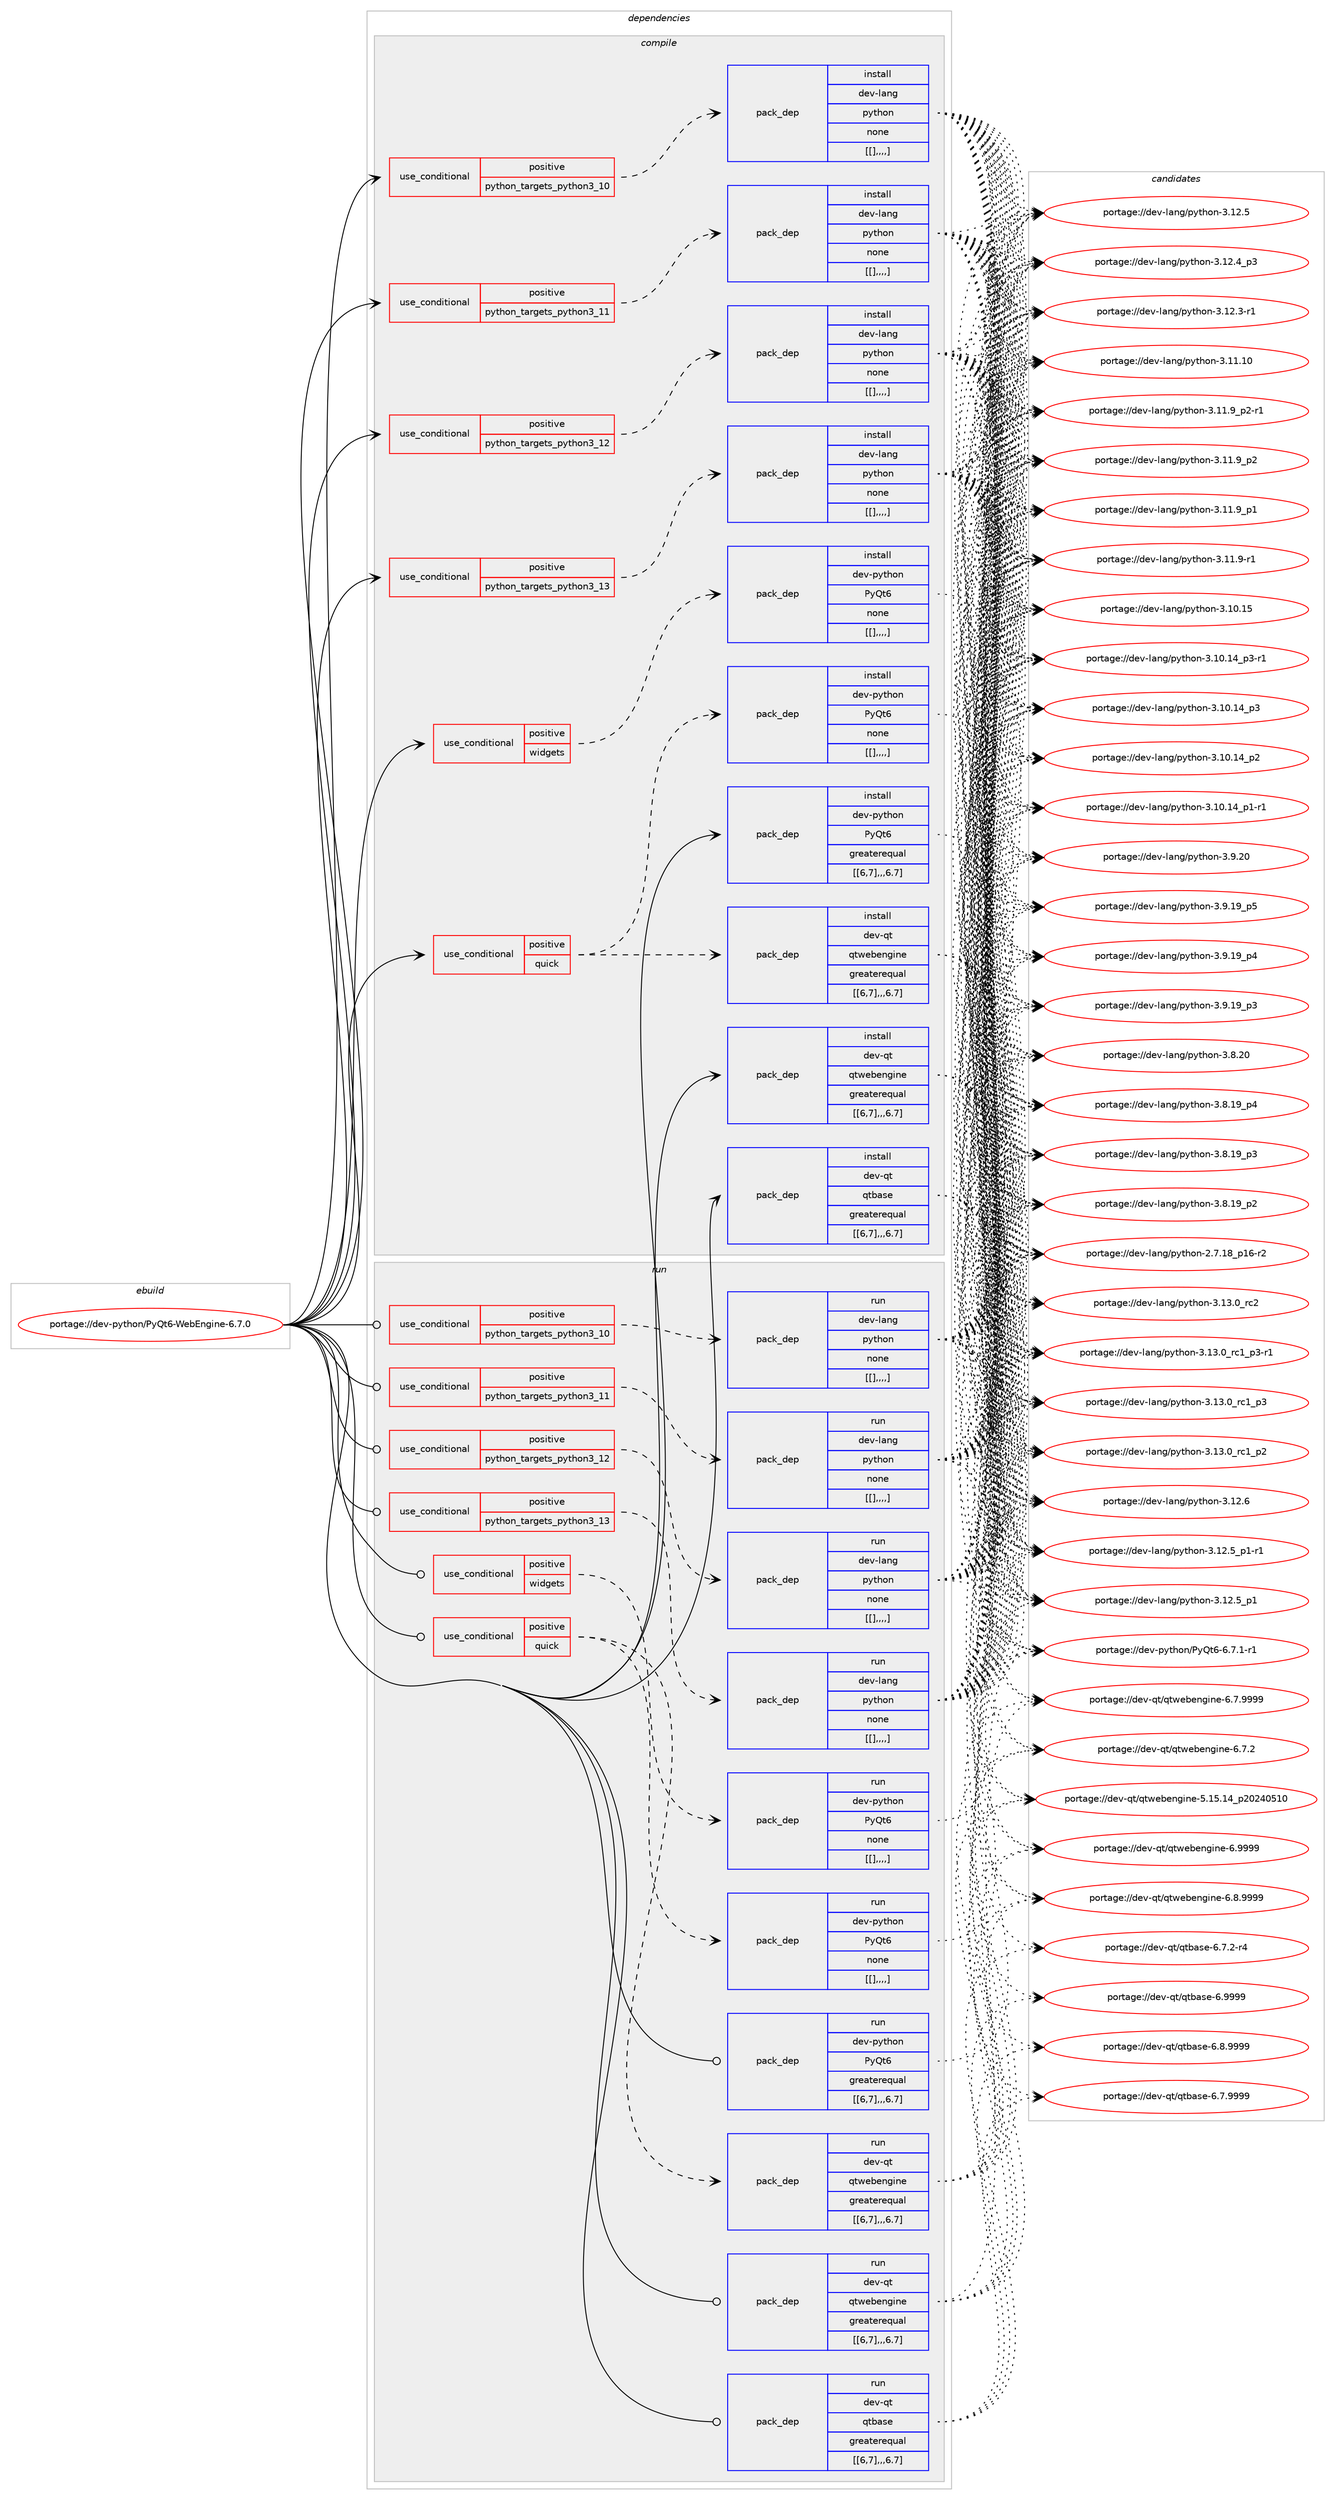 digraph prolog {

# *************
# Graph options
# *************

newrank=true;
concentrate=true;
compound=true;
graph [rankdir=LR,fontname=Helvetica,fontsize=10,ranksep=1.5];#, ranksep=2.5, nodesep=0.2];
edge  [arrowhead=vee];
node  [fontname=Helvetica,fontsize=10];

# **********
# The ebuild
# **********

subgraph cluster_leftcol {
color=gray;
label=<<i>ebuild</i>>;
id [label="portage://dev-python/PyQt6-WebEngine-6.7.0", color=red, width=4, href="../dev-python/PyQt6-WebEngine-6.7.0.svg"];
}

# ****************
# The dependencies
# ****************

subgraph cluster_midcol {
color=gray;
label=<<i>dependencies</i>>;
subgraph cluster_compile {
fillcolor="#eeeeee";
style=filled;
label=<<i>compile</i>>;
subgraph cond31133 {
dependency141949 [label=<<TABLE BORDER="0" CELLBORDER="1" CELLSPACING="0" CELLPADDING="4"><TR><TD ROWSPAN="3" CELLPADDING="10">use_conditional</TD></TR><TR><TD>positive</TD></TR><TR><TD>python_targets_python3_10</TD></TR></TABLE>>, shape=none, color=red];
subgraph pack109604 {
dependency141950 [label=<<TABLE BORDER="0" CELLBORDER="1" CELLSPACING="0" CELLPADDING="4" WIDTH="220"><TR><TD ROWSPAN="6" CELLPADDING="30">pack_dep</TD></TR><TR><TD WIDTH="110">install</TD></TR><TR><TD>dev-lang</TD></TR><TR><TD>python</TD></TR><TR><TD>none</TD></TR><TR><TD>[[],,,,]</TD></TR></TABLE>>, shape=none, color=blue];
}
dependency141949:e -> dependency141950:w [weight=20,style="dashed",arrowhead="vee"];
}
id:e -> dependency141949:w [weight=20,style="solid",arrowhead="vee"];
subgraph cond31134 {
dependency141951 [label=<<TABLE BORDER="0" CELLBORDER="1" CELLSPACING="0" CELLPADDING="4"><TR><TD ROWSPAN="3" CELLPADDING="10">use_conditional</TD></TR><TR><TD>positive</TD></TR><TR><TD>python_targets_python3_11</TD></TR></TABLE>>, shape=none, color=red];
subgraph pack109605 {
dependency141952 [label=<<TABLE BORDER="0" CELLBORDER="1" CELLSPACING="0" CELLPADDING="4" WIDTH="220"><TR><TD ROWSPAN="6" CELLPADDING="30">pack_dep</TD></TR><TR><TD WIDTH="110">install</TD></TR><TR><TD>dev-lang</TD></TR><TR><TD>python</TD></TR><TR><TD>none</TD></TR><TR><TD>[[],,,,]</TD></TR></TABLE>>, shape=none, color=blue];
}
dependency141951:e -> dependency141952:w [weight=20,style="dashed",arrowhead="vee"];
}
id:e -> dependency141951:w [weight=20,style="solid",arrowhead="vee"];
subgraph cond31135 {
dependency141953 [label=<<TABLE BORDER="0" CELLBORDER="1" CELLSPACING="0" CELLPADDING="4"><TR><TD ROWSPAN="3" CELLPADDING="10">use_conditional</TD></TR><TR><TD>positive</TD></TR><TR><TD>python_targets_python3_12</TD></TR></TABLE>>, shape=none, color=red];
subgraph pack109606 {
dependency141954 [label=<<TABLE BORDER="0" CELLBORDER="1" CELLSPACING="0" CELLPADDING="4" WIDTH="220"><TR><TD ROWSPAN="6" CELLPADDING="30">pack_dep</TD></TR><TR><TD WIDTH="110">install</TD></TR><TR><TD>dev-lang</TD></TR><TR><TD>python</TD></TR><TR><TD>none</TD></TR><TR><TD>[[],,,,]</TD></TR></TABLE>>, shape=none, color=blue];
}
dependency141953:e -> dependency141954:w [weight=20,style="dashed",arrowhead="vee"];
}
id:e -> dependency141953:w [weight=20,style="solid",arrowhead="vee"];
subgraph cond31136 {
dependency141955 [label=<<TABLE BORDER="0" CELLBORDER="1" CELLSPACING="0" CELLPADDING="4"><TR><TD ROWSPAN="3" CELLPADDING="10">use_conditional</TD></TR><TR><TD>positive</TD></TR><TR><TD>python_targets_python3_13</TD></TR></TABLE>>, shape=none, color=red];
subgraph pack109607 {
dependency141956 [label=<<TABLE BORDER="0" CELLBORDER="1" CELLSPACING="0" CELLPADDING="4" WIDTH="220"><TR><TD ROWSPAN="6" CELLPADDING="30">pack_dep</TD></TR><TR><TD WIDTH="110">install</TD></TR><TR><TD>dev-lang</TD></TR><TR><TD>python</TD></TR><TR><TD>none</TD></TR><TR><TD>[[],,,,]</TD></TR></TABLE>>, shape=none, color=blue];
}
dependency141955:e -> dependency141956:w [weight=20,style="dashed",arrowhead="vee"];
}
id:e -> dependency141955:w [weight=20,style="solid",arrowhead="vee"];
subgraph cond31137 {
dependency141957 [label=<<TABLE BORDER="0" CELLBORDER="1" CELLSPACING="0" CELLPADDING="4"><TR><TD ROWSPAN="3" CELLPADDING="10">use_conditional</TD></TR><TR><TD>positive</TD></TR><TR><TD>quick</TD></TR></TABLE>>, shape=none, color=red];
subgraph pack109608 {
dependency141958 [label=<<TABLE BORDER="0" CELLBORDER="1" CELLSPACING="0" CELLPADDING="4" WIDTH="220"><TR><TD ROWSPAN="6" CELLPADDING="30">pack_dep</TD></TR><TR><TD WIDTH="110">install</TD></TR><TR><TD>dev-python</TD></TR><TR><TD>PyQt6</TD></TR><TR><TD>none</TD></TR><TR><TD>[[],,,,]</TD></TR></TABLE>>, shape=none, color=blue];
}
dependency141957:e -> dependency141958:w [weight=20,style="dashed",arrowhead="vee"];
subgraph pack109609 {
dependency141959 [label=<<TABLE BORDER="0" CELLBORDER="1" CELLSPACING="0" CELLPADDING="4" WIDTH="220"><TR><TD ROWSPAN="6" CELLPADDING="30">pack_dep</TD></TR><TR><TD WIDTH="110">install</TD></TR><TR><TD>dev-qt</TD></TR><TR><TD>qtwebengine</TD></TR><TR><TD>greaterequal</TD></TR><TR><TD>[[6,7],,,6.7]</TD></TR></TABLE>>, shape=none, color=blue];
}
dependency141957:e -> dependency141959:w [weight=20,style="dashed",arrowhead="vee"];
}
id:e -> dependency141957:w [weight=20,style="solid",arrowhead="vee"];
subgraph cond31138 {
dependency141960 [label=<<TABLE BORDER="0" CELLBORDER="1" CELLSPACING="0" CELLPADDING="4"><TR><TD ROWSPAN="3" CELLPADDING="10">use_conditional</TD></TR><TR><TD>positive</TD></TR><TR><TD>widgets</TD></TR></TABLE>>, shape=none, color=red];
subgraph pack109610 {
dependency141961 [label=<<TABLE BORDER="0" CELLBORDER="1" CELLSPACING="0" CELLPADDING="4" WIDTH="220"><TR><TD ROWSPAN="6" CELLPADDING="30">pack_dep</TD></TR><TR><TD WIDTH="110">install</TD></TR><TR><TD>dev-python</TD></TR><TR><TD>PyQt6</TD></TR><TR><TD>none</TD></TR><TR><TD>[[],,,,]</TD></TR></TABLE>>, shape=none, color=blue];
}
dependency141960:e -> dependency141961:w [weight=20,style="dashed",arrowhead="vee"];
}
id:e -> dependency141960:w [weight=20,style="solid",arrowhead="vee"];
subgraph pack109611 {
dependency141962 [label=<<TABLE BORDER="0" CELLBORDER="1" CELLSPACING="0" CELLPADDING="4" WIDTH="220"><TR><TD ROWSPAN="6" CELLPADDING="30">pack_dep</TD></TR><TR><TD WIDTH="110">install</TD></TR><TR><TD>dev-python</TD></TR><TR><TD>PyQt6</TD></TR><TR><TD>greaterequal</TD></TR><TR><TD>[[6,7],,,6.7]</TD></TR></TABLE>>, shape=none, color=blue];
}
id:e -> dependency141962:w [weight=20,style="solid",arrowhead="vee"];
subgraph pack109612 {
dependency141963 [label=<<TABLE BORDER="0" CELLBORDER="1" CELLSPACING="0" CELLPADDING="4" WIDTH="220"><TR><TD ROWSPAN="6" CELLPADDING="30">pack_dep</TD></TR><TR><TD WIDTH="110">install</TD></TR><TR><TD>dev-qt</TD></TR><TR><TD>qtbase</TD></TR><TR><TD>greaterequal</TD></TR><TR><TD>[[6,7],,,6.7]</TD></TR></TABLE>>, shape=none, color=blue];
}
id:e -> dependency141963:w [weight=20,style="solid",arrowhead="vee"];
subgraph pack109613 {
dependency141964 [label=<<TABLE BORDER="0" CELLBORDER="1" CELLSPACING="0" CELLPADDING="4" WIDTH="220"><TR><TD ROWSPAN="6" CELLPADDING="30">pack_dep</TD></TR><TR><TD WIDTH="110">install</TD></TR><TR><TD>dev-qt</TD></TR><TR><TD>qtwebengine</TD></TR><TR><TD>greaterequal</TD></TR><TR><TD>[[6,7],,,6.7]</TD></TR></TABLE>>, shape=none, color=blue];
}
id:e -> dependency141964:w [weight=20,style="solid",arrowhead="vee"];
}
subgraph cluster_compileandrun {
fillcolor="#eeeeee";
style=filled;
label=<<i>compile and run</i>>;
}
subgraph cluster_run {
fillcolor="#eeeeee";
style=filled;
label=<<i>run</i>>;
subgraph cond31139 {
dependency141965 [label=<<TABLE BORDER="0" CELLBORDER="1" CELLSPACING="0" CELLPADDING="4"><TR><TD ROWSPAN="3" CELLPADDING="10">use_conditional</TD></TR><TR><TD>positive</TD></TR><TR><TD>python_targets_python3_10</TD></TR></TABLE>>, shape=none, color=red];
subgraph pack109614 {
dependency141966 [label=<<TABLE BORDER="0" CELLBORDER="1" CELLSPACING="0" CELLPADDING="4" WIDTH="220"><TR><TD ROWSPAN="6" CELLPADDING="30">pack_dep</TD></TR><TR><TD WIDTH="110">run</TD></TR><TR><TD>dev-lang</TD></TR><TR><TD>python</TD></TR><TR><TD>none</TD></TR><TR><TD>[[],,,,]</TD></TR></TABLE>>, shape=none, color=blue];
}
dependency141965:e -> dependency141966:w [weight=20,style="dashed",arrowhead="vee"];
}
id:e -> dependency141965:w [weight=20,style="solid",arrowhead="odot"];
subgraph cond31140 {
dependency141967 [label=<<TABLE BORDER="0" CELLBORDER="1" CELLSPACING="0" CELLPADDING="4"><TR><TD ROWSPAN="3" CELLPADDING="10">use_conditional</TD></TR><TR><TD>positive</TD></TR><TR><TD>python_targets_python3_11</TD></TR></TABLE>>, shape=none, color=red];
subgraph pack109615 {
dependency141968 [label=<<TABLE BORDER="0" CELLBORDER="1" CELLSPACING="0" CELLPADDING="4" WIDTH="220"><TR><TD ROWSPAN="6" CELLPADDING="30">pack_dep</TD></TR><TR><TD WIDTH="110">run</TD></TR><TR><TD>dev-lang</TD></TR><TR><TD>python</TD></TR><TR><TD>none</TD></TR><TR><TD>[[],,,,]</TD></TR></TABLE>>, shape=none, color=blue];
}
dependency141967:e -> dependency141968:w [weight=20,style="dashed",arrowhead="vee"];
}
id:e -> dependency141967:w [weight=20,style="solid",arrowhead="odot"];
subgraph cond31141 {
dependency141969 [label=<<TABLE BORDER="0" CELLBORDER="1" CELLSPACING="0" CELLPADDING="4"><TR><TD ROWSPAN="3" CELLPADDING="10">use_conditional</TD></TR><TR><TD>positive</TD></TR><TR><TD>python_targets_python3_12</TD></TR></TABLE>>, shape=none, color=red];
subgraph pack109616 {
dependency141970 [label=<<TABLE BORDER="0" CELLBORDER="1" CELLSPACING="0" CELLPADDING="4" WIDTH="220"><TR><TD ROWSPAN="6" CELLPADDING="30">pack_dep</TD></TR><TR><TD WIDTH="110">run</TD></TR><TR><TD>dev-lang</TD></TR><TR><TD>python</TD></TR><TR><TD>none</TD></TR><TR><TD>[[],,,,]</TD></TR></TABLE>>, shape=none, color=blue];
}
dependency141969:e -> dependency141970:w [weight=20,style="dashed",arrowhead="vee"];
}
id:e -> dependency141969:w [weight=20,style="solid",arrowhead="odot"];
subgraph cond31142 {
dependency141971 [label=<<TABLE BORDER="0" CELLBORDER="1" CELLSPACING="0" CELLPADDING="4"><TR><TD ROWSPAN="3" CELLPADDING="10">use_conditional</TD></TR><TR><TD>positive</TD></TR><TR><TD>python_targets_python3_13</TD></TR></TABLE>>, shape=none, color=red];
subgraph pack109617 {
dependency141972 [label=<<TABLE BORDER="0" CELLBORDER="1" CELLSPACING="0" CELLPADDING="4" WIDTH="220"><TR><TD ROWSPAN="6" CELLPADDING="30">pack_dep</TD></TR><TR><TD WIDTH="110">run</TD></TR><TR><TD>dev-lang</TD></TR><TR><TD>python</TD></TR><TR><TD>none</TD></TR><TR><TD>[[],,,,]</TD></TR></TABLE>>, shape=none, color=blue];
}
dependency141971:e -> dependency141972:w [weight=20,style="dashed",arrowhead="vee"];
}
id:e -> dependency141971:w [weight=20,style="solid",arrowhead="odot"];
subgraph cond31143 {
dependency141973 [label=<<TABLE BORDER="0" CELLBORDER="1" CELLSPACING="0" CELLPADDING="4"><TR><TD ROWSPAN="3" CELLPADDING="10">use_conditional</TD></TR><TR><TD>positive</TD></TR><TR><TD>quick</TD></TR></TABLE>>, shape=none, color=red];
subgraph pack109618 {
dependency141974 [label=<<TABLE BORDER="0" CELLBORDER="1" CELLSPACING="0" CELLPADDING="4" WIDTH="220"><TR><TD ROWSPAN="6" CELLPADDING="30">pack_dep</TD></TR><TR><TD WIDTH="110">run</TD></TR><TR><TD>dev-python</TD></TR><TR><TD>PyQt6</TD></TR><TR><TD>none</TD></TR><TR><TD>[[],,,,]</TD></TR></TABLE>>, shape=none, color=blue];
}
dependency141973:e -> dependency141974:w [weight=20,style="dashed",arrowhead="vee"];
subgraph pack109619 {
dependency141975 [label=<<TABLE BORDER="0" CELLBORDER="1" CELLSPACING="0" CELLPADDING="4" WIDTH="220"><TR><TD ROWSPAN="6" CELLPADDING="30">pack_dep</TD></TR><TR><TD WIDTH="110">run</TD></TR><TR><TD>dev-qt</TD></TR><TR><TD>qtwebengine</TD></TR><TR><TD>greaterequal</TD></TR><TR><TD>[[6,7],,,6.7]</TD></TR></TABLE>>, shape=none, color=blue];
}
dependency141973:e -> dependency141975:w [weight=20,style="dashed",arrowhead="vee"];
}
id:e -> dependency141973:w [weight=20,style="solid",arrowhead="odot"];
subgraph cond31144 {
dependency141976 [label=<<TABLE BORDER="0" CELLBORDER="1" CELLSPACING="0" CELLPADDING="4"><TR><TD ROWSPAN="3" CELLPADDING="10">use_conditional</TD></TR><TR><TD>positive</TD></TR><TR><TD>widgets</TD></TR></TABLE>>, shape=none, color=red];
subgraph pack109620 {
dependency141977 [label=<<TABLE BORDER="0" CELLBORDER="1" CELLSPACING="0" CELLPADDING="4" WIDTH="220"><TR><TD ROWSPAN="6" CELLPADDING="30">pack_dep</TD></TR><TR><TD WIDTH="110">run</TD></TR><TR><TD>dev-python</TD></TR><TR><TD>PyQt6</TD></TR><TR><TD>none</TD></TR><TR><TD>[[],,,,]</TD></TR></TABLE>>, shape=none, color=blue];
}
dependency141976:e -> dependency141977:w [weight=20,style="dashed",arrowhead="vee"];
}
id:e -> dependency141976:w [weight=20,style="solid",arrowhead="odot"];
subgraph pack109621 {
dependency141978 [label=<<TABLE BORDER="0" CELLBORDER="1" CELLSPACING="0" CELLPADDING="4" WIDTH="220"><TR><TD ROWSPAN="6" CELLPADDING="30">pack_dep</TD></TR><TR><TD WIDTH="110">run</TD></TR><TR><TD>dev-python</TD></TR><TR><TD>PyQt6</TD></TR><TR><TD>greaterequal</TD></TR><TR><TD>[[6,7],,,6.7]</TD></TR></TABLE>>, shape=none, color=blue];
}
id:e -> dependency141978:w [weight=20,style="solid",arrowhead="odot"];
subgraph pack109622 {
dependency141979 [label=<<TABLE BORDER="0" CELLBORDER="1" CELLSPACING="0" CELLPADDING="4" WIDTH="220"><TR><TD ROWSPAN="6" CELLPADDING="30">pack_dep</TD></TR><TR><TD WIDTH="110">run</TD></TR><TR><TD>dev-qt</TD></TR><TR><TD>qtbase</TD></TR><TR><TD>greaterequal</TD></TR><TR><TD>[[6,7],,,6.7]</TD></TR></TABLE>>, shape=none, color=blue];
}
id:e -> dependency141979:w [weight=20,style="solid",arrowhead="odot"];
subgraph pack109623 {
dependency141980 [label=<<TABLE BORDER="0" CELLBORDER="1" CELLSPACING="0" CELLPADDING="4" WIDTH="220"><TR><TD ROWSPAN="6" CELLPADDING="30">pack_dep</TD></TR><TR><TD WIDTH="110">run</TD></TR><TR><TD>dev-qt</TD></TR><TR><TD>qtwebengine</TD></TR><TR><TD>greaterequal</TD></TR><TR><TD>[[6,7],,,6.7]</TD></TR></TABLE>>, shape=none, color=blue];
}
id:e -> dependency141980:w [weight=20,style="solid",arrowhead="odot"];
}
}

# **************
# The candidates
# **************

subgraph cluster_choices {
rank=same;
color=gray;
label=<<i>candidates</i>>;

subgraph choice109604 {
color=black;
nodesep=1;
choice10010111845108971101034711212111610411111045514649514648951149950 [label="portage://dev-lang/python-3.13.0_rc2", color=red, width=4,href="../dev-lang/python-3.13.0_rc2.svg"];
choice1001011184510897110103471121211161041111104551464951464895114994995112514511449 [label="portage://dev-lang/python-3.13.0_rc1_p3-r1", color=red, width=4,href="../dev-lang/python-3.13.0_rc1_p3-r1.svg"];
choice100101118451089711010347112121116104111110455146495146489511499499511251 [label="portage://dev-lang/python-3.13.0_rc1_p3", color=red, width=4,href="../dev-lang/python-3.13.0_rc1_p3.svg"];
choice100101118451089711010347112121116104111110455146495146489511499499511250 [label="portage://dev-lang/python-3.13.0_rc1_p2", color=red, width=4,href="../dev-lang/python-3.13.0_rc1_p2.svg"];
choice10010111845108971101034711212111610411111045514649504654 [label="portage://dev-lang/python-3.12.6", color=red, width=4,href="../dev-lang/python-3.12.6.svg"];
choice1001011184510897110103471121211161041111104551464950465395112494511449 [label="portage://dev-lang/python-3.12.5_p1-r1", color=red, width=4,href="../dev-lang/python-3.12.5_p1-r1.svg"];
choice100101118451089711010347112121116104111110455146495046539511249 [label="portage://dev-lang/python-3.12.5_p1", color=red, width=4,href="../dev-lang/python-3.12.5_p1.svg"];
choice10010111845108971101034711212111610411111045514649504653 [label="portage://dev-lang/python-3.12.5", color=red, width=4,href="../dev-lang/python-3.12.5.svg"];
choice100101118451089711010347112121116104111110455146495046529511251 [label="portage://dev-lang/python-3.12.4_p3", color=red, width=4,href="../dev-lang/python-3.12.4_p3.svg"];
choice100101118451089711010347112121116104111110455146495046514511449 [label="portage://dev-lang/python-3.12.3-r1", color=red, width=4,href="../dev-lang/python-3.12.3-r1.svg"];
choice1001011184510897110103471121211161041111104551464949464948 [label="portage://dev-lang/python-3.11.10", color=red, width=4,href="../dev-lang/python-3.11.10.svg"];
choice1001011184510897110103471121211161041111104551464949465795112504511449 [label="portage://dev-lang/python-3.11.9_p2-r1", color=red, width=4,href="../dev-lang/python-3.11.9_p2-r1.svg"];
choice100101118451089711010347112121116104111110455146494946579511250 [label="portage://dev-lang/python-3.11.9_p2", color=red, width=4,href="../dev-lang/python-3.11.9_p2.svg"];
choice100101118451089711010347112121116104111110455146494946579511249 [label="portage://dev-lang/python-3.11.9_p1", color=red, width=4,href="../dev-lang/python-3.11.9_p1.svg"];
choice100101118451089711010347112121116104111110455146494946574511449 [label="portage://dev-lang/python-3.11.9-r1", color=red, width=4,href="../dev-lang/python-3.11.9-r1.svg"];
choice1001011184510897110103471121211161041111104551464948464953 [label="portage://dev-lang/python-3.10.15", color=red, width=4,href="../dev-lang/python-3.10.15.svg"];
choice100101118451089711010347112121116104111110455146494846495295112514511449 [label="portage://dev-lang/python-3.10.14_p3-r1", color=red, width=4,href="../dev-lang/python-3.10.14_p3-r1.svg"];
choice10010111845108971101034711212111610411111045514649484649529511251 [label="portage://dev-lang/python-3.10.14_p3", color=red, width=4,href="../dev-lang/python-3.10.14_p3.svg"];
choice10010111845108971101034711212111610411111045514649484649529511250 [label="portage://dev-lang/python-3.10.14_p2", color=red, width=4,href="../dev-lang/python-3.10.14_p2.svg"];
choice100101118451089711010347112121116104111110455146494846495295112494511449 [label="portage://dev-lang/python-3.10.14_p1-r1", color=red, width=4,href="../dev-lang/python-3.10.14_p1-r1.svg"];
choice10010111845108971101034711212111610411111045514657465048 [label="portage://dev-lang/python-3.9.20", color=red, width=4,href="../dev-lang/python-3.9.20.svg"];
choice100101118451089711010347112121116104111110455146574649579511253 [label="portage://dev-lang/python-3.9.19_p5", color=red, width=4,href="../dev-lang/python-3.9.19_p5.svg"];
choice100101118451089711010347112121116104111110455146574649579511252 [label="portage://dev-lang/python-3.9.19_p4", color=red, width=4,href="../dev-lang/python-3.9.19_p4.svg"];
choice100101118451089711010347112121116104111110455146574649579511251 [label="portage://dev-lang/python-3.9.19_p3", color=red, width=4,href="../dev-lang/python-3.9.19_p3.svg"];
choice10010111845108971101034711212111610411111045514656465048 [label="portage://dev-lang/python-3.8.20", color=red, width=4,href="../dev-lang/python-3.8.20.svg"];
choice100101118451089711010347112121116104111110455146564649579511252 [label="portage://dev-lang/python-3.8.19_p4", color=red, width=4,href="../dev-lang/python-3.8.19_p4.svg"];
choice100101118451089711010347112121116104111110455146564649579511251 [label="portage://dev-lang/python-3.8.19_p3", color=red, width=4,href="../dev-lang/python-3.8.19_p3.svg"];
choice100101118451089711010347112121116104111110455146564649579511250 [label="portage://dev-lang/python-3.8.19_p2", color=red, width=4,href="../dev-lang/python-3.8.19_p2.svg"];
choice100101118451089711010347112121116104111110455046554649569511249544511450 [label="portage://dev-lang/python-2.7.18_p16-r2", color=red, width=4,href="../dev-lang/python-2.7.18_p16-r2.svg"];
dependency141950:e -> choice10010111845108971101034711212111610411111045514649514648951149950:w [style=dotted,weight="100"];
dependency141950:e -> choice1001011184510897110103471121211161041111104551464951464895114994995112514511449:w [style=dotted,weight="100"];
dependency141950:e -> choice100101118451089711010347112121116104111110455146495146489511499499511251:w [style=dotted,weight="100"];
dependency141950:e -> choice100101118451089711010347112121116104111110455146495146489511499499511250:w [style=dotted,weight="100"];
dependency141950:e -> choice10010111845108971101034711212111610411111045514649504654:w [style=dotted,weight="100"];
dependency141950:e -> choice1001011184510897110103471121211161041111104551464950465395112494511449:w [style=dotted,weight="100"];
dependency141950:e -> choice100101118451089711010347112121116104111110455146495046539511249:w [style=dotted,weight="100"];
dependency141950:e -> choice10010111845108971101034711212111610411111045514649504653:w [style=dotted,weight="100"];
dependency141950:e -> choice100101118451089711010347112121116104111110455146495046529511251:w [style=dotted,weight="100"];
dependency141950:e -> choice100101118451089711010347112121116104111110455146495046514511449:w [style=dotted,weight="100"];
dependency141950:e -> choice1001011184510897110103471121211161041111104551464949464948:w [style=dotted,weight="100"];
dependency141950:e -> choice1001011184510897110103471121211161041111104551464949465795112504511449:w [style=dotted,weight="100"];
dependency141950:e -> choice100101118451089711010347112121116104111110455146494946579511250:w [style=dotted,weight="100"];
dependency141950:e -> choice100101118451089711010347112121116104111110455146494946579511249:w [style=dotted,weight="100"];
dependency141950:e -> choice100101118451089711010347112121116104111110455146494946574511449:w [style=dotted,weight="100"];
dependency141950:e -> choice1001011184510897110103471121211161041111104551464948464953:w [style=dotted,weight="100"];
dependency141950:e -> choice100101118451089711010347112121116104111110455146494846495295112514511449:w [style=dotted,weight="100"];
dependency141950:e -> choice10010111845108971101034711212111610411111045514649484649529511251:w [style=dotted,weight="100"];
dependency141950:e -> choice10010111845108971101034711212111610411111045514649484649529511250:w [style=dotted,weight="100"];
dependency141950:e -> choice100101118451089711010347112121116104111110455146494846495295112494511449:w [style=dotted,weight="100"];
dependency141950:e -> choice10010111845108971101034711212111610411111045514657465048:w [style=dotted,weight="100"];
dependency141950:e -> choice100101118451089711010347112121116104111110455146574649579511253:w [style=dotted,weight="100"];
dependency141950:e -> choice100101118451089711010347112121116104111110455146574649579511252:w [style=dotted,weight="100"];
dependency141950:e -> choice100101118451089711010347112121116104111110455146574649579511251:w [style=dotted,weight="100"];
dependency141950:e -> choice10010111845108971101034711212111610411111045514656465048:w [style=dotted,weight="100"];
dependency141950:e -> choice100101118451089711010347112121116104111110455146564649579511252:w [style=dotted,weight="100"];
dependency141950:e -> choice100101118451089711010347112121116104111110455146564649579511251:w [style=dotted,weight="100"];
dependency141950:e -> choice100101118451089711010347112121116104111110455146564649579511250:w [style=dotted,weight="100"];
dependency141950:e -> choice100101118451089711010347112121116104111110455046554649569511249544511450:w [style=dotted,weight="100"];
}
subgraph choice109605 {
color=black;
nodesep=1;
choice10010111845108971101034711212111610411111045514649514648951149950 [label="portage://dev-lang/python-3.13.0_rc2", color=red, width=4,href="../dev-lang/python-3.13.0_rc2.svg"];
choice1001011184510897110103471121211161041111104551464951464895114994995112514511449 [label="portage://dev-lang/python-3.13.0_rc1_p3-r1", color=red, width=4,href="../dev-lang/python-3.13.0_rc1_p3-r1.svg"];
choice100101118451089711010347112121116104111110455146495146489511499499511251 [label="portage://dev-lang/python-3.13.0_rc1_p3", color=red, width=4,href="../dev-lang/python-3.13.0_rc1_p3.svg"];
choice100101118451089711010347112121116104111110455146495146489511499499511250 [label="portage://dev-lang/python-3.13.0_rc1_p2", color=red, width=4,href="../dev-lang/python-3.13.0_rc1_p2.svg"];
choice10010111845108971101034711212111610411111045514649504654 [label="portage://dev-lang/python-3.12.6", color=red, width=4,href="../dev-lang/python-3.12.6.svg"];
choice1001011184510897110103471121211161041111104551464950465395112494511449 [label="portage://dev-lang/python-3.12.5_p1-r1", color=red, width=4,href="../dev-lang/python-3.12.5_p1-r1.svg"];
choice100101118451089711010347112121116104111110455146495046539511249 [label="portage://dev-lang/python-3.12.5_p1", color=red, width=4,href="../dev-lang/python-3.12.5_p1.svg"];
choice10010111845108971101034711212111610411111045514649504653 [label="portage://dev-lang/python-3.12.5", color=red, width=4,href="../dev-lang/python-3.12.5.svg"];
choice100101118451089711010347112121116104111110455146495046529511251 [label="portage://dev-lang/python-3.12.4_p3", color=red, width=4,href="../dev-lang/python-3.12.4_p3.svg"];
choice100101118451089711010347112121116104111110455146495046514511449 [label="portage://dev-lang/python-3.12.3-r1", color=red, width=4,href="../dev-lang/python-3.12.3-r1.svg"];
choice1001011184510897110103471121211161041111104551464949464948 [label="portage://dev-lang/python-3.11.10", color=red, width=4,href="../dev-lang/python-3.11.10.svg"];
choice1001011184510897110103471121211161041111104551464949465795112504511449 [label="portage://dev-lang/python-3.11.9_p2-r1", color=red, width=4,href="../dev-lang/python-3.11.9_p2-r1.svg"];
choice100101118451089711010347112121116104111110455146494946579511250 [label="portage://dev-lang/python-3.11.9_p2", color=red, width=4,href="../dev-lang/python-3.11.9_p2.svg"];
choice100101118451089711010347112121116104111110455146494946579511249 [label="portage://dev-lang/python-3.11.9_p1", color=red, width=4,href="../dev-lang/python-3.11.9_p1.svg"];
choice100101118451089711010347112121116104111110455146494946574511449 [label="portage://dev-lang/python-3.11.9-r1", color=red, width=4,href="../dev-lang/python-3.11.9-r1.svg"];
choice1001011184510897110103471121211161041111104551464948464953 [label="portage://dev-lang/python-3.10.15", color=red, width=4,href="../dev-lang/python-3.10.15.svg"];
choice100101118451089711010347112121116104111110455146494846495295112514511449 [label="portage://dev-lang/python-3.10.14_p3-r1", color=red, width=4,href="../dev-lang/python-3.10.14_p3-r1.svg"];
choice10010111845108971101034711212111610411111045514649484649529511251 [label="portage://dev-lang/python-3.10.14_p3", color=red, width=4,href="../dev-lang/python-3.10.14_p3.svg"];
choice10010111845108971101034711212111610411111045514649484649529511250 [label="portage://dev-lang/python-3.10.14_p2", color=red, width=4,href="../dev-lang/python-3.10.14_p2.svg"];
choice100101118451089711010347112121116104111110455146494846495295112494511449 [label="portage://dev-lang/python-3.10.14_p1-r1", color=red, width=4,href="../dev-lang/python-3.10.14_p1-r1.svg"];
choice10010111845108971101034711212111610411111045514657465048 [label="portage://dev-lang/python-3.9.20", color=red, width=4,href="../dev-lang/python-3.9.20.svg"];
choice100101118451089711010347112121116104111110455146574649579511253 [label="portage://dev-lang/python-3.9.19_p5", color=red, width=4,href="../dev-lang/python-3.9.19_p5.svg"];
choice100101118451089711010347112121116104111110455146574649579511252 [label="portage://dev-lang/python-3.9.19_p4", color=red, width=4,href="../dev-lang/python-3.9.19_p4.svg"];
choice100101118451089711010347112121116104111110455146574649579511251 [label="portage://dev-lang/python-3.9.19_p3", color=red, width=4,href="../dev-lang/python-3.9.19_p3.svg"];
choice10010111845108971101034711212111610411111045514656465048 [label="portage://dev-lang/python-3.8.20", color=red, width=4,href="../dev-lang/python-3.8.20.svg"];
choice100101118451089711010347112121116104111110455146564649579511252 [label="portage://dev-lang/python-3.8.19_p4", color=red, width=4,href="../dev-lang/python-3.8.19_p4.svg"];
choice100101118451089711010347112121116104111110455146564649579511251 [label="portage://dev-lang/python-3.8.19_p3", color=red, width=4,href="../dev-lang/python-3.8.19_p3.svg"];
choice100101118451089711010347112121116104111110455146564649579511250 [label="portage://dev-lang/python-3.8.19_p2", color=red, width=4,href="../dev-lang/python-3.8.19_p2.svg"];
choice100101118451089711010347112121116104111110455046554649569511249544511450 [label="portage://dev-lang/python-2.7.18_p16-r2", color=red, width=4,href="../dev-lang/python-2.7.18_p16-r2.svg"];
dependency141952:e -> choice10010111845108971101034711212111610411111045514649514648951149950:w [style=dotted,weight="100"];
dependency141952:e -> choice1001011184510897110103471121211161041111104551464951464895114994995112514511449:w [style=dotted,weight="100"];
dependency141952:e -> choice100101118451089711010347112121116104111110455146495146489511499499511251:w [style=dotted,weight="100"];
dependency141952:e -> choice100101118451089711010347112121116104111110455146495146489511499499511250:w [style=dotted,weight="100"];
dependency141952:e -> choice10010111845108971101034711212111610411111045514649504654:w [style=dotted,weight="100"];
dependency141952:e -> choice1001011184510897110103471121211161041111104551464950465395112494511449:w [style=dotted,weight="100"];
dependency141952:e -> choice100101118451089711010347112121116104111110455146495046539511249:w [style=dotted,weight="100"];
dependency141952:e -> choice10010111845108971101034711212111610411111045514649504653:w [style=dotted,weight="100"];
dependency141952:e -> choice100101118451089711010347112121116104111110455146495046529511251:w [style=dotted,weight="100"];
dependency141952:e -> choice100101118451089711010347112121116104111110455146495046514511449:w [style=dotted,weight="100"];
dependency141952:e -> choice1001011184510897110103471121211161041111104551464949464948:w [style=dotted,weight="100"];
dependency141952:e -> choice1001011184510897110103471121211161041111104551464949465795112504511449:w [style=dotted,weight="100"];
dependency141952:e -> choice100101118451089711010347112121116104111110455146494946579511250:w [style=dotted,weight="100"];
dependency141952:e -> choice100101118451089711010347112121116104111110455146494946579511249:w [style=dotted,weight="100"];
dependency141952:e -> choice100101118451089711010347112121116104111110455146494946574511449:w [style=dotted,weight="100"];
dependency141952:e -> choice1001011184510897110103471121211161041111104551464948464953:w [style=dotted,weight="100"];
dependency141952:e -> choice100101118451089711010347112121116104111110455146494846495295112514511449:w [style=dotted,weight="100"];
dependency141952:e -> choice10010111845108971101034711212111610411111045514649484649529511251:w [style=dotted,weight="100"];
dependency141952:e -> choice10010111845108971101034711212111610411111045514649484649529511250:w [style=dotted,weight="100"];
dependency141952:e -> choice100101118451089711010347112121116104111110455146494846495295112494511449:w [style=dotted,weight="100"];
dependency141952:e -> choice10010111845108971101034711212111610411111045514657465048:w [style=dotted,weight="100"];
dependency141952:e -> choice100101118451089711010347112121116104111110455146574649579511253:w [style=dotted,weight="100"];
dependency141952:e -> choice100101118451089711010347112121116104111110455146574649579511252:w [style=dotted,weight="100"];
dependency141952:e -> choice100101118451089711010347112121116104111110455146574649579511251:w [style=dotted,weight="100"];
dependency141952:e -> choice10010111845108971101034711212111610411111045514656465048:w [style=dotted,weight="100"];
dependency141952:e -> choice100101118451089711010347112121116104111110455146564649579511252:w [style=dotted,weight="100"];
dependency141952:e -> choice100101118451089711010347112121116104111110455146564649579511251:w [style=dotted,weight="100"];
dependency141952:e -> choice100101118451089711010347112121116104111110455146564649579511250:w [style=dotted,weight="100"];
dependency141952:e -> choice100101118451089711010347112121116104111110455046554649569511249544511450:w [style=dotted,weight="100"];
}
subgraph choice109606 {
color=black;
nodesep=1;
choice10010111845108971101034711212111610411111045514649514648951149950 [label="portage://dev-lang/python-3.13.0_rc2", color=red, width=4,href="../dev-lang/python-3.13.0_rc2.svg"];
choice1001011184510897110103471121211161041111104551464951464895114994995112514511449 [label="portage://dev-lang/python-3.13.0_rc1_p3-r1", color=red, width=4,href="../dev-lang/python-3.13.0_rc1_p3-r1.svg"];
choice100101118451089711010347112121116104111110455146495146489511499499511251 [label="portage://dev-lang/python-3.13.0_rc1_p3", color=red, width=4,href="../dev-lang/python-3.13.0_rc1_p3.svg"];
choice100101118451089711010347112121116104111110455146495146489511499499511250 [label="portage://dev-lang/python-3.13.0_rc1_p2", color=red, width=4,href="../dev-lang/python-3.13.0_rc1_p2.svg"];
choice10010111845108971101034711212111610411111045514649504654 [label="portage://dev-lang/python-3.12.6", color=red, width=4,href="../dev-lang/python-3.12.6.svg"];
choice1001011184510897110103471121211161041111104551464950465395112494511449 [label="portage://dev-lang/python-3.12.5_p1-r1", color=red, width=4,href="../dev-lang/python-3.12.5_p1-r1.svg"];
choice100101118451089711010347112121116104111110455146495046539511249 [label="portage://dev-lang/python-3.12.5_p1", color=red, width=4,href="../dev-lang/python-3.12.5_p1.svg"];
choice10010111845108971101034711212111610411111045514649504653 [label="portage://dev-lang/python-3.12.5", color=red, width=4,href="../dev-lang/python-3.12.5.svg"];
choice100101118451089711010347112121116104111110455146495046529511251 [label="portage://dev-lang/python-3.12.4_p3", color=red, width=4,href="../dev-lang/python-3.12.4_p3.svg"];
choice100101118451089711010347112121116104111110455146495046514511449 [label="portage://dev-lang/python-3.12.3-r1", color=red, width=4,href="../dev-lang/python-3.12.3-r1.svg"];
choice1001011184510897110103471121211161041111104551464949464948 [label="portage://dev-lang/python-3.11.10", color=red, width=4,href="../dev-lang/python-3.11.10.svg"];
choice1001011184510897110103471121211161041111104551464949465795112504511449 [label="portage://dev-lang/python-3.11.9_p2-r1", color=red, width=4,href="../dev-lang/python-3.11.9_p2-r1.svg"];
choice100101118451089711010347112121116104111110455146494946579511250 [label="portage://dev-lang/python-3.11.9_p2", color=red, width=4,href="../dev-lang/python-3.11.9_p2.svg"];
choice100101118451089711010347112121116104111110455146494946579511249 [label="portage://dev-lang/python-3.11.9_p1", color=red, width=4,href="../dev-lang/python-3.11.9_p1.svg"];
choice100101118451089711010347112121116104111110455146494946574511449 [label="portage://dev-lang/python-3.11.9-r1", color=red, width=4,href="../dev-lang/python-3.11.9-r1.svg"];
choice1001011184510897110103471121211161041111104551464948464953 [label="portage://dev-lang/python-3.10.15", color=red, width=4,href="../dev-lang/python-3.10.15.svg"];
choice100101118451089711010347112121116104111110455146494846495295112514511449 [label="portage://dev-lang/python-3.10.14_p3-r1", color=red, width=4,href="../dev-lang/python-3.10.14_p3-r1.svg"];
choice10010111845108971101034711212111610411111045514649484649529511251 [label="portage://dev-lang/python-3.10.14_p3", color=red, width=4,href="../dev-lang/python-3.10.14_p3.svg"];
choice10010111845108971101034711212111610411111045514649484649529511250 [label="portage://dev-lang/python-3.10.14_p2", color=red, width=4,href="../dev-lang/python-3.10.14_p2.svg"];
choice100101118451089711010347112121116104111110455146494846495295112494511449 [label="portage://dev-lang/python-3.10.14_p1-r1", color=red, width=4,href="../dev-lang/python-3.10.14_p1-r1.svg"];
choice10010111845108971101034711212111610411111045514657465048 [label="portage://dev-lang/python-3.9.20", color=red, width=4,href="../dev-lang/python-3.9.20.svg"];
choice100101118451089711010347112121116104111110455146574649579511253 [label="portage://dev-lang/python-3.9.19_p5", color=red, width=4,href="../dev-lang/python-3.9.19_p5.svg"];
choice100101118451089711010347112121116104111110455146574649579511252 [label="portage://dev-lang/python-3.9.19_p4", color=red, width=4,href="../dev-lang/python-3.9.19_p4.svg"];
choice100101118451089711010347112121116104111110455146574649579511251 [label="portage://dev-lang/python-3.9.19_p3", color=red, width=4,href="../dev-lang/python-3.9.19_p3.svg"];
choice10010111845108971101034711212111610411111045514656465048 [label="portage://dev-lang/python-3.8.20", color=red, width=4,href="../dev-lang/python-3.8.20.svg"];
choice100101118451089711010347112121116104111110455146564649579511252 [label="portage://dev-lang/python-3.8.19_p4", color=red, width=4,href="../dev-lang/python-3.8.19_p4.svg"];
choice100101118451089711010347112121116104111110455146564649579511251 [label="portage://dev-lang/python-3.8.19_p3", color=red, width=4,href="../dev-lang/python-3.8.19_p3.svg"];
choice100101118451089711010347112121116104111110455146564649579511250 [label="portage://dev-lang/python-3.8.19_p2", color=red, width=4,href="../dev-lang/python-3.8.19_p2.svg"];
choice100101118451089711010347112121116104111110455046554649569511249544511450 [label="portage://dev-lang/python-2.7.18_p16-r2", color=red, width=4,href="../dev-lang/python-2.7.18_p16-r2.svg"];
dependency141954:e -> choice10010111845108971101034711212111610411111045514649514648951149950:w [style=dotted,weight="100"];
dependency141954:e -> choice1001011184510897110103471121211161041111104551464951464895114994995112514511449:w [style=dotted,weight="100"];
dependency141954:e -> choice100101118451089711010347112121116104111110455146495146489511499499511251:w [style=dotted,weight="100"];
dependency141954:e -> choice100101118451089711010347112121116104111110455146495146489511499499511250:w [style=dotted,weight="100"];
dependency141954:e -> choice10010111845108971101034711212111610411111045514649504654:w [style=dotted,weight="100"];
dependency141954:e -> choice1001011184510897110103471121211161041111104551464950465395112494511449:w [style=dotted,weight="100"];
dependency141954:e -> choice100101118451089711010347112121116104111110455146495046539511249:w [style=dotted,weight="100"];
dependency141954:e -> choice10010111845108971101034711212111610411111045514649504653:w [style=dotted,weight="100"];
dependency141954:e -> choice100101118451089711010347112121116104111110455146495046529511251:w [style=dotted,weight="100"];
dependency141954:e -> choice100101118451089711010347112121116104111110455146495046514511449:w [style=dotted,weight="100"];
dependency141954:e -> choice1001011184510897110103471121211161041111104551464949464948:w [style=dotted,weight="100"];
dependency141954:e -> choice1001011184510897110103471121211161041111104551464949465795112504511449:w [style=dotted,weight="100"];
dependency141954:e -> choice100101118451089711010347112121116104111110455146494946579511250:w [style=dotted,weight="100"];
dependency141954:e -> choice100101118451089711010347112121116104111110455146494946579511249:w [style=dotted,weight="100"];
dependency141954:e -> choice100101118451089711010347112121116104111110455146494946574511449:w [style=dotted,weight="100"];
dependency141954:e -> choice1001011184510897110103471121211161041111104551464948464953:w [style=dotted,weight="100"];
dependency141954:e -> choice100101118451089711010347112121116104111110455146494846495295112514511449:w [style=dotted,weight="100"];
dependency141954:e -> choice10010111845108971101034711212111610411111045514649484649529511251:w [style=dotted,weight="100"];
dependency141954:e -> choice10010111845108971101034711212111610411111045514649484649529511250:w [style=dotted,weight="100"];
dependency141954:e -> choice100101118451089711010347112121116104111110455146494846495295112494511449:w [style=dotted,weight="100"];
dependency141954:e -> choice10010111845108971101034711212111610411111045514657465048:w [style=dotted,weight="100"];
dependency141954:e -> choice100101118451089711010347112121116104111110455146574649579511253:w [style=dotted,weight="100"];
dependency141954:e -> choice100101118451089711010347112121116104111110455146574649579511252:w [style=dotted,weight="100"];
dependency141954:e -> choice100101118451089711010347112121116104111110455146574649579511251:w [style=dotted,weight="100"];
dependency141954:e -> choice10010111845108971101034711212111610411111045514656465048:w [style=dotted,weight="100"];
dependency141954:e -> choice100101118451089711010347112121116104111110455146564649579511252:w [style=dotted,weight="100"];
dependency141954:e -> choice100101118451089711010347112121116104111110455146564649579511251:w [style=dotted,weight="100"];
dependency141954:e -> choice100101118451089711010347112121116104111110455146564649579511250:w [style=dotted,weight="100"];
dependency141954:e -> choice100101118451089711010347112121116104111110455046554649569511249544511450:w [style=dotted,weight="100"];
}
subgraph choice109607 {
color=black;
nodesep=1;
choice10010111845108971101034711212111610411111045514649514648951149950 [label="portage://dev-lang/python-3.13.0_rc2", color=red, width=4,href="../dev-lang/python-3.13.0_rc2.svg"];
choice1001011184510897110103471121211161041111104551464951464895114994995112514511449 [label="portage://dev-lang/python-3.13.0_rc1_p3-r1", color=red, width=4,href="../dev-lang/python-3.13.0_rc1_p3-r1.svg"];
choice100101118451089711010347112121116104111110455146495146489511499499511251 [label="portage://dev-lang/python-3.13.0_rc1_p3", color=red, width=4,href="../dev-lang/python-3.13.0_rc1_p3.svg"];
choice100101118451089711010347112121116104111110455146495146489511499499511250 [label="portage://dev-lang/python-3.13.0_rc1_p2", color=red, width=4,href="../dev-lang/python-3.13.0_rc1_p2.svg"];
choice10010111845108971101034711212111610411111045514649504654 [label="portage://dev-lang/python-3.12.6", color=red, width=4,href="../dev-lang/python-3.12.6.svg"];
choice1001011184510897110103471121211161041111104551464950465395112494511449 [label="portage://dev-lang/python-3.12.5_p1-r1", color=red, width=4,href="../dev-lang/python-3.12.5_p1-r1.svg"];
choice100101118451089711010347112121116104111110455146495046539511249 [label="portage://dev-lang/python-3.12.5_p1", color=red, width=4,href="../dev-lang/python-3.12.5_p1.svg"];
choice10010111845108971101034711212111610411111045514649504653 [label="portage://dev-lang/python-3.12.5", color=red, width=4,href="../dev-lang/python-3.12.5.svg"];
choice100101118451089711010347112121116104111110455146495046529511251 [label="portage://dev-lang/python-3.12.4_p3", color=red, width=4,href="../dev-lang/python-3.12.4_p3.svg"];
choice100101118451089711010347112121116104111110455146495046514511449 [label="portage://dev-lang/python-3.12.3-r1", color=red, width=4,href="../dev-lang/python-3.12.3-r1.svg"];
choice1001011184510897110103471121211161041111104551464949464948 [label="portage://dev-lang/python-3.11.10", color=red, width=4,href="../dev-lang/python-3.11.10.svg"];
choice1001011184510897110103471121211161041111104551464949465795112504511449 [label="portage://dev-lang/python-3.11.9_p2-r1", color=red, width=4,href="../dev-lang/python-3.11.9_p2-r1.svg"];
choice100101118451089711010347112121116104111110455146494946579511250 [label="portage://dev-lang/python-3.11.9_p2", color=red, width=4,href="../dev-lang/python-3.11.9_p2.svg"];
choice100101118451089711010347112121116104111110455146494946579511249 [label="portage://dev-lang/python-3.11.9_p1", color=red, width=4,href="../dev-lang/python-3.11.9_p1.svg"];
choice100101118451089711010347112121116104111110455146494946574511449 [label="portage://dev-lang/python-3.11.9-r1", color=red, width=4,href="../dev-lang/python-3.11.9-r1.svg"];
choice1001011184510897110103471121211161041111104551464948464953 [label="portage://dev-lang/python-3.10.15", color=red, width=4,href="../dev-lang/python-3.10.15.svg"];
choice100101118451089711010347112121116104111110455146494846495295112514511449 [label="portage://dev-lang/python-3.10.14_p3-r1", color=red, width=4,href="../dev-lang/python-3.10.14_p3-r1.svg"];
choice10010111845108971101034711212111610411111045514649484649529511251 [label="portage://dev-lang/python-3.10.14_p3", color=red, width=4,href="../dev-lang/python-3.10.14_p3.svg"];
choice10010111845108971101034711212111610411111045514649484649529511250 [label="portage://dev-lang/python-3.10.14_p2", color=red, width=4,href="../dev-lang/python-3.10.14_p2.svg"];
choice100101118451089711010347112121116104111110455146494846495295112494511449 [label="portage://dev-lang/python-3.10.14_p1-r1", color=red, width=4,href="../dev-lang/python-3.10.14_p1-r1.svg"];
choice10010111845108971101034711212111610411111045514657465048 [label="portage://dev-lang/python-3.9.20", color=red, width=4,href="../dev-lang/python-3.9.20.svg"];
choice100101118451089711010347112121116104111110455146574649579511253 [label="portage://dev-lang/python-3.9.19_p5", color=red, width=4,href="../dev-lang/python-3.9.19_p5.svg"];
choice100101118451089711010347112121116104111110455146574649579511252 [label="portage://dev-lang/python-3.9.19_p4", color=red, width=4,href="../dev-lang/python-3.9.19_p4.svg"];
choice100101118451089711010347112121116104111110455146574649579511251 [label="portage://dev-lang/python-3.9.19_p3", color=red, width=4,href="../dev-lang/python-3.9.19_p3.svg"];
choice10010111845108971101034711212111610411111045514656465048 [label="portage://dev-lang/python-3.8.20", color=red, width=4,href="../dev-lang/python-3.8.20.svg"];
choice100101118451089711010347112121116104111110455146564649579511252 [label="portage://dev-lang/python-3.8.19_p4", color=red, width=4,href="../dev-lang/python-3.8.19_p4.svg"];
choice100101118451089711010347112121116104111110455146564649579511251 [label="portage://dev-lang/python-3.8.19_p3", color=red, width=4,href="../dev-lang/python-3.8.19_p3.svg"];
choice100101118451089711010347112121116104111110455146564649579511250 [label="portage://dev-lang/python-3.8.19_p2", color=red, width=4,href="../dev-lang/python-3.8.19_p2.svg"];
choice100101118451089711010347112121116104111110455046554649569511249544511450 [label="portage://dev-lang/python-2.7.18_p16-r2", color=red, width=4,href="../dev-lang/python-2.7.18_p16-r2.svg"];
dependency141956:e -> choice10010111845108971101034711212111610411111045514649514648951149950:w [style=dotted,weight="100"];
dependency141956:e -> choice1001011184510897110103471121211161041111104551464951464895114994995112514511449:w [style=dotted,weight="100"];
dependency141956:e -> choice100101118451089711010347112121116104111110455146495146489511499499511251:w [style=dotted,weight="100"];
dependency141956:e -> choice100101118451089711010347112121116104111110455146495146489511499499511250:w [style=dotted,weight="100"];
dependency141956:e -> choice10010111845108971101034711212111610411111045514649504654:w [style=dotted,weight="100"];
dependency141956:e -> choice1001011184510897110103471121211161041111104551464950465395112494511449:w [style=dotted,weight="100"];
dependency141956:e -> choice100101118451089711010347112121116104111110455146495046539511249:w [style=dotted,weight="100"];
dependency141956:e -> choice10010111845108971101034711212111610411111045514649504653:w [style=dotted,weight="100"];
dependency141956:e -> choice100101118451089711010347112121116104111110455146495046529511251:w [style=dotted,weight="100"];
dependency141956:e -> choice100101118451089711010347112121116104111110455146495046514511449:w [style=dotted,weight="100"];
dependency141956:e -> choice1001011184510897110103471121211161041111104551464949464948:w [style=dotted,weight="100"];
dependency141956:e -> choice1001011184510897110103471121211161041111104551464949465795112504511449:w [style=dotted,weight="100"];
dependency141956:e -> choice100101118451089711010347112121116104111110455146494946579511250:w [style=dotted,weight="100"];
dependency141956:e -> choice100101118451089711010347112121116104111110455146494946579511249:w [style=dotted,weight="100"];
dependency141956:e -> choice100101118451089711010347112121116104111110455146494946574511449:w [style=dotted,weight="100"];
dependency141956:e -> choice1001011184510897110103471121211161041111104551464948464953:w [style=dotted,weight="100"];
dependency141956:e -> choice100101118451089711010347112121116104111110455146494846495295112514511449:w [style=dotted,weight="100"];
dependency141956:e -> choice10010111845108971101034711212111610411111045514649484649529511251:w [style=dotted,weight="100"];
dependency141956:e -> choice10010111845108971101034711212111610411111045514649484649529511250:w [style=dotted,weight="100"];
dependency141956:e -> choice100101118451089711010347112121116104111110455146494846495295112494511449:w [style=dotted,weight="100"];
dependency141956:e -> choice10010111845108971101034711212111610411111045514657465048:w [style=dotted,weight="100"];
dependency141956:e -> choice100101118451089711010347112121116104111110455146574649579511253:w [style=dotted,weight="100"];
dependency141956:e -> choice100101118451089711010347112121116104111110455146574649579511252:w [style=dotted,weight="100"];
dependency141956:e -> choice100101118451089711010347112121116104111110455146574649579511251:w [style=dotted,weight="100"];
dependency141956:e -> choice10010111845108971101034711212111610411111045514656465048:w [style=dotted,weight="100"];
dependency141956:e -> choice100101118451089711010347112121116104111110455146564649579511252:w [style=dotted,weight="100"];
dependency141956:e -> choice100101118451089711010347112121116104111110455146564649579511251:w [style=dotted,weight="100"];
dependency141956:e -> choice100101118451089711010347112121116104111110455146564649579511250:w [style=dotted,weight="100"];
dependency141956:e -> choice100101118451089711010347112121116104111110455046554649569511249544511450:w [style=dotted,weight="100"];
}
subgraph choice109608 {
color=black;
nodesep=1;
choice10010111845112121116104111110478012181116544554465546494511449 [label="portage://dev-python/PyQt6-6.7.1-r1", color=red, width=4,href="../dev-python/PyQt6-6.7.1-r1.svg"];
dependency141958:e -> choice10010111845112121116104111110478012181116544554465546494511449:w [style=dotted,weight="100"];
}
subgraph choice109609 {
color=black;
nodesep=1;
choice10010111845113116471131161191019810111010310511010145544657575757 [label="portage://dev-qt/qtwebengine-6.9999", color=red, width=4,href="../dev-qt/qtwebengine-6.9999.svg"];
choice100101118451131164711311611910198101110103105110101455446564657575757 [label="portage://dev-qt/qtwebengine-6.8.9999", color=red, width=4,href="../dev-qt/qtwebengine-6.8.9999.svg"];
choice100101118451131164711311611910198101110103105110101455446554657575757 [label="portage://dev-qt/qtwebengine-6.7.9999", color=red, width=4,href="../dev-qt/qtwebengine-6.7.9999.svg"];
choice100101118451131164711311611910198101110103105110101455446554650 [label="portage://dev-qt/qtwebengine-6.7.2", color=red, width=4,href="../dev-qt/qtwebengine-6.7.2.svg"];
choice1001011184511311647113116119101981011101031051101014553464953464952951125048505248534948 [label="portage://dev-qt/qtwebengine-5.15.14_p20240510", color=red, width=4,href="../dev-qt/qtwebengine-5.15.14_p20240510.svg"];
dependency141959:e -> choice10010111845113116471131161191019810111010310511010145544657575757:w [style=dotted,weight="100"];
dependency141959:e -> choice100101118451131164711311611910198101110103105110101455446564657575757:w [style=dotted,weight="100"];
dependency141959:e -> choice100101118451131164711311611910198101110103105110101455446554657575757:w [style=dotted,weight="100"];
dependency141959:e -> choice100101118451131164711311611910198101110103105110101455446554650:w [style=dotted,weight="100"];
dependency141959:e -> choice1001011184511311647113116119101981011101031051101014553464953464952951125048505248534948:w [style=dotted,weight="100"];
}
subgraph choice109610 {
color=black;
nodesep=1;
choice10010111845112121116104111110478012181116544554465546494511449 [label="portage://dev-python/PyQt6-6.7.1-r1", color=red, width=4,href="../dev-python/PyQt6-6.7.1-r1.svg"];
dependency141961:e -> choice10010111845112121116104111110478012181116544554465546494511449:w [style=dotted,weight="100"];
}
subgraph choice109611 {
color=black;
nodesep=1;
choice10010111845112121116104111110478012181116544554465546494511449 [label="portage://dev-python/PyQt6-6.7.1-r1", color=red, width=4,href="../dev-python/PyQt6-6.7.1-r1.svg"];
dependency141962:e -> choice10010111845112121116104111110478012181116544554465546494511449:w [style=dotted,weight="100"];
}
subgraph choice109612 {
color=black;
nodesep=1;
choice1001011184511311647113116989711510145544657575757 [label="portage://dev-qt/qtbase-6.9999", color=red, width=4,href="../dev-qt/qtbase-6.9999.svg"];
choice10010111845113116471131169897115101455446564657575757 [label="portage://dev-qt/qtbase-6.8.9999", color=red, width=4,href="../dev-qt/qtbase-6.8.9999.svg"];
choice10010111845113116471131169897115101455446554657575757 [label="portage://dev-qt/qtbase-6.7.9999", color=red, width=4,href="../dev-qt/qtbase-6.7.9999.svg"];
choice100101118451131164711311698971151014554465546504511452 [label="portage://dev-qt/qtbase-6.7.2-r4", color=red, width=4,href="../dev-qt/qtbase-6.7.2-r4.svg"];
dependency141963:e -> choice1001011184511311647113116989711510145544657575757:w [style=dotted,weight="100"];
dependency141963:e -> choice10010111845113116471131169897115101455446564657575757:w [style=dotted,weight="100"];
dependency141963:e -> choice10010111845113116471131169897115101455446554657575757:w [style=dotted,weight="100"];
dependency141963:e -> choice100101118451131164711311698971151014554465546504511452:w [style=dotted,weight="100"];
}
subgraph choice109613 {
color=black;
nodesep=1;
choice10010111845113116471131161191019810111010310511010145544657575757 [label="portage://dev-qt/qtwebengine-6.9999", color=red, width=4,href="../dev-qt/qtwebengine-6.9999.svg"];
choice100101118451131164711311611910198101110103105110101455446564657575757 [label="portage://dev-qt/qtwebengine-6.8.9999", color=red, width=4,href="../dev-qt/qtwebengine-6.8.9999.svg"];
choice100101118451131164711311611910198101110103105110101455446554657575757 [label="portage://dev-qt/qtwebengine-6.7.9999", color=red, width=4,href="../dev-qt/qtwebengine-6.7.9999.svg"];
choice100101118451131164711311611910198101110103105110101455446554650 [label="portage://dev-qt/qtwebengine-6.7.2", color=red, width=4,href="../dev-qt/qtwebengine-6.7.2.svg"];
choice1001011184511311647113116119101981011101031051101014553464953464952951125048505248534948 [label="portage://dev-qt/qtwebengine-5.15.14_p20240510", color=red, width=4,href="../dev-qt/qtwebengine-5.15.14_p20240510.svg"];
dependency141964:e -> choice10010111845113116471131161191019810111010310511010145544657575757:w [style=dotted,weight="100"];
dependency141964:e -> choice100101118451131164711311611910198101110103105110101455446564657575757:w [style=dotted,weight="100"];
dependency141964:e -> choice100101118451131164711311611910198101110103105110101455446554657575757:w [style=dotted,weight="100"];
dependency141964:e -> choice100101118451131164711311611910198101110103105110101455446554650:w [style=dotted,weight="100"];
dependency141964:e -> choice1001011184511311647113116119101981011101031051101014553464953464952951125048505248534948:w [style=dotted,weight="100"];
}
subgraph choice109614 {
color=black;
nodesep=1;
choice10010111845108971101034711212111610411111045514649514648951149950 [label="portage://dev-lang/python-3.13.0_rc2", color=red, width=4,href="../dev-lang/python-3.13.0_rc2.svg"];
choice1001011184510897110103471121211161041111104551464951464895114994995112514511449 [label="portage://dev-lang/python-3.13.0_rc1_p3-r1", color=red, width=4,href="../dev-lang/python-3.13.0_rc1_p3-r1.svg"];
choice100101118451089711010347112121116104111110455146495146489511499499511251 [label="portage://dev-lang/python-3.13.0_rc1_p3", color=red, width=4,href="../dev-lang/python-3.13.0_rc1_p3.svg"];
choice100101118451089711010347112121116104111110455146495146489511499499511250 [label="portage://dev-lang/python-3.13.0_rc1_p2", color=red, width=4,href="../dev-lang/python-3.13.0_rc1_p2.svg"];
choice10010111845108971101034711212111610411111045514649504654 [label="portage://dev-lang/python-3.12.6", color=red, width=4,href="../dev-lang/python-3.12.6.svg"];
choice1001011184510897110103471121211161041111104551464950465395112494511449 [label="portage://dev-lang/python-3.12.5_p1-r1", color=red, width=4,href="../dev-lang/python-3.12.5_p1-r1.svg"];
choice100101118451089711010347112121116104111110455146495046539511249 [label="portage://dev-lang/python-3.12.5_p1", color=red, width=4,href="../dev-lang/python-3.12.5_p1.svg"];
choice10010111845108971101034711212111610411111045514649504653 [label="portage://dev-lang/python-3.12.5", color=red, width=4,href="../dev-lang/python-3.12.5.svg"];
choice100101118451089711010347112121116104111110455146495046529511251 [label="portage://dev-lang/python-3.12.4_p3", color=red, width=4,href="../dev-lang/python-3.12.4_p3.svg"];
choice100101118451089711010347112121116104111110455146495046514511449 [label="portage://dev-lang/python-3.12.3-r1", color=red, width=4,href="../dev-lang/python-3.12.3-r1.svg"];
choice1001011184510897110103471121211161041111104551464949464948 [label="portage://dev-lang/python-3.11.10", color=red, width=4,href="../dev-lang/python-3.11.10.svg"];
choice1001011184510897110103471121211161041111104551464949465795112504511449 [label="portage://dev-lang/python-3.11.9_p2-r1", color=red, width=4,href="../dev-lang/python-3.11.9_p2-r1.svg"];
choice100101118451089711010347112121116104111110455146494946579511250 [label="portage://dev-lang/python-3.11.9_p2", color=red, width=4,href="../dev-lang/python-3.11.9_p2.svg"];
choice100101118451089711010347112121116104111110455146494946579511249 [label="portage://dev-lang/python-3.11.9_p1", color=red, width=4,href="../dev-lang/python-3.11.9_p1.svg"];
choice100101118451089711010347112121116104111110455146494946574511449 [label="portage://dev-lang/python-3.11.9-r1", color=red, width=4,href="../dev-lang/python-3.11.9-r1.svg"];
choice1001011184510897110103471121211161041111104551464948464953 [label="portage://dev-lang/python-3.10.15", color=red, width=4,href="../dev-lang/python-3.10.15.svg"];
choice100101118451089711010347112121116104111110455146494846495295112514511449 [label="portage://dev-lang/python-3.10.14_p3-r1", color=red, width=4,href="../dev-lang/python-3.10.14_p3-r1.svg"];
choice10010111845108971101034711212111610411111045514649484649529511251 [label="portage://dev-lang/python-3.10.14_p3", color=red, width=4,href="../dev-lang/python-3.10.14_p3.svg"];
choice10010111845108971101034711212111610411111045514649484649529511250 [label="portage://dev-lang/python-3.10.14_p2", color=red, width=4,href="../dev-lang/python-3.10.14_p2.svg"];
choice100101118451089711010347112121116104111110455146494846495295112494511449 [label="portage://dev-lang/python-3.10.14_p1-r1", color=red, width=4,href="../dev-lang/python-3.10.14_p1-r1.svg"];
choice10010111845108971101034711212111610411111045514657465048 [label="portage://dev-lang/python-3.9.20", color=red, width=4,href="../dev-lang/python-3.9.20.svg"];
choice100101118451089711010347112121116104111110455146574649579511253 [label="portage://dev-lang/python-3.9.19_p5", color=red, width=4,href="../dev-lang/python-3.9.19_p5.svg"];
choice100101118451089711010347112121116104111110455146574649579511252 [label="portage://dev-lang/python-3.9.19_p4", color=red, width=4,href="../dev-lang/python-3.9.19_p4.svg"];
choice100101118451089711010347112121116104111110455146574649579511251 [label="portage://dev-lang/python-3.9.19_p3", color=red, width=4,href="../dev-lang/python-3.9.19_p3.svg"];
choice10010111845108971101034711212111610411111045514656465048 [label="portage://dev-lang/python-3.8.20", color=red, width=4,href="../dev-lang/python-3.8.20.svg"];
choice100101118451089711010347112121116104111110455146564649579511252 [label="portage://dev-lang/python-3.8.19_p4", color=red, width=4,href="../dev-lang/python-3.8.19_p4.svg"];
choice100101118451089711010347112121116104111110455146564649579511251 [label="portage://dev-lang/python-3.8.19_p3", color=red, width=4,href="../dev-lang/python-3.8.19_p3.svg"];
choice100101118451089711010347112121116104111110455146564649579511250 [label="portage://dev-lang/python-3.8.19_p2", color=red, width=4,href="../dev-lang/python-3.8.19_p2.svg"];
choice100101118451089711010347112121116104111110455046554649569511249544511450 [label="portage://dev-lang/python-2.7.18_p16-r2", color=red, width=4,href="../dev-lang/python-2.7.18_p16-r2.svg"];
dependency141966:e -> choice10010111845108971101034711212111610411111045514649514648951149950:w [style=dotted,weight="100"];
dependency141966:e -> choice1001011184510897110103471121211161041111104551464951464895114994995112514511449:w [style=dotted,weight="100"];
dependency141966:e -> choice100101118451089711010347112121116104111110455146495146489511499499511251:w [style=dotted,weight="100"];
dependency141966:e -> choice100101118451089711010347112121116104111110455146495146489511499499511250:w [style=dotted,weight="100"];
dependency141966:e -> choice10010111845108971101034711212111610411111045514649504654:w [style=dotted,weight="100"];
dependency141966:e -> choice1001011184510897110103471121211161041111104551464950465395112494511449:w [style=dotted,weight="100"];
dependency141966:e -> choice100101118451089711010347112121116104111110455146495046539511249:w [style=dotted,weight="100"];
dependency141966:e -> choice10010111845108971101034711212111610411111045514649504653:w [style=dotted,weight="100"];
dependency141966:e -> choice100101118451089711010347112121116104111110455146495046529511251:w [style=dotted,weight="100"];
dependency141966:e -> choice100101118451089711010347112121116104111110455146495046514511449:w [style=dotted,weight="100"];
dependency141966:e -> choice1001011184510897110103471121211161041111104551464949464948:w [style=dotted,weight="100"];
dependency141966:e -> choice1001011184510897110103471121211161041111104551464949465795112504511449:w [style=dotted,weight="100"];
dependency141966:e -> choice100101118451089711010347112121116104111110455146494946579511250:w [style=dotted,weight="100"];
dependency141966:e -> choice100101118451089711010347112121116104111110455146494946579511249:w [style=dotted,weight="100"];
dependency141966:e -> choice100101118451089711010347112121116104111110455146494946574511449:w [style=dotted,weight="100"];
dependency141966:e -> choice1001011184510897110103471121211161041111104551464948464953:w [style=dotted,weight="100"];
dependency141966:e -> choice100101118451089711010347112121116104111110455146494846495295112514511449:w [style=dotted,weight="100"];
dependency141966:e -> choice10010111845108971101034711212111610411111045514649484649529511251:w [style=dotted,weight="100"];
dependency141966:e -> choice10010111845108971101034711212111610411111045514649484649529511250:w [style=dotted,weight="100"];
dependency141966:e -> choice100101118451089711010347112121116104111110455146494846495295112494511449:w [style=dotted,weight="100"];
dependency141966:e -> choice10010111845108971101034711212111610411111045514657465048:w [style=dotted,weight="100"];
dependency141966:e -> choice100101118451089711010347112121116104111110455146574649579511253:w [style=dotted,weight="100"];
dependency141966:e -> choice100101118451089711010347112121116104111110455146574649579511252:w [style=dotted,weight="100"];
dependency141966:e -> choice100101118451089711010347112121116104111110455146574649579511251:w [style=dotted,weight="100"];
dependency141966:e -> choice10010111845108971101034711212111610411111045514656465048:w [style=dotted,weight="100"];
dependency141966:e -> choice100101118451089711010347112121116104111110455146564649579511252:w [style=dotted,weight="100"];
dependency141966:e -> choice100101118451089711010347112121116104111110455146564649579511251:w [style=dotted,weight="100"];
dependency141966:e -> choice100101118451089711010347112121116104111110455146564649579511250:w [style=dotted,weight="100"];
dependency141966:e -> choice100101118451089711010347112121116104111110455046554649569511249544511450:w [style=dotted,weight="100"];
}
subgraph choice109615 {
color=black;
nodesep=1;
choice10010111845108971101034711212111610411111045514649514648951149950 [label="portage://dev-lang/python-3.13.0_rc2", color=red, width=4,href="../dev-lang/python-3.13.0_rc2.svg"];
choice1001011184510897110103471121211161041111104551464951464895114994995112514511449 [label="portage://dev-lang/python-3.13.0_rc1_p3-r1", color=red, width=4,href="../dev-lang/python-3.13.0_rc1_p3-r1.svg"];
choice100101118451089711010347112121116104111110455146495146489511499499511251 [label="portage://dev-lang/python-3.13.0_rc1_p3", color=red, width=4,href="../dev-lang/python-3.13.0_rc1_p3.svg"];
choice100101118451089711010347112121116104111110455146495146489511499499511250 [label="portage://dev-lang/python-3.13.0_rc1_p2", color=red, width=4,href="../dev-lang/python-3.13.0_rc1_p2.svg"];
choice10010111845108971101034711212111610411111045514649504654 [label="portage://dev-lang/python-3.12.6", color=red, width=4,href="../dev-lang/python-3.12.6.svg"];
choice1001011184510897110103471121211161041111104551464950465395112494511449 [label="portage://dev-lang/python-3.12.5_p1-r1", color=red, width=4,href="../dev-lang/python-3.12.5_p1-r1.svg"];
choice100101118451089711010347112121116104111110455146495046539511249 [label="portage://dev-lang/python-3.12.5_p1", color=red, width=4,href="../dev-lang/python-3.12.5_p1.svg"];
choice10010111845108971101034711212111610411111045514649504653 [label="portage://dev-lang/python-3.12.5", color=red, width=4,href="../dev-lang/python-3.12.5.svg"];
choice100101118451089711010347112121116104111110455146495046529511251 [label="portage://dev-lang/python-3.12.4_p3", color=red, width=4,href="../dev-lang/python-3.12.4_p3.svg"];
choice100101118451089711010347112121116104111110455146495046514511449 [label="portage://dev-lang/python-3.12.3-r1", color=red, width=4,href="../dev-lang/python-3.12.3-r1.svg"];
choice1001011184510897110103471121211161041111104551464949464948 [label="portage://dev-lang/python-3.11.10", color=red, width=4,href="../dev-lang/python-3.11.10.svg"];
choice1001011184510897110103471121211161041111104551464949465795112504511449 [label="portage://dev-lang/python-3.11.9_p2-r1", color=red, width=4,href="../dev-lang/python-3.11.9_p2-r1.svg"];
choice100101118451089711010347112121116104111110455146494946579511250 [label="portage://dev-lang/python-3.11.9_p2", color=red, width=4,href="../dev-lang/python-3.11.9_p2.svg"];
choice100101118451089711010347112121116104111110455146494946579511249 [label="portage://dev-lang/python-3.11.9_p1", color=red, width=4,href="../dev-lang/python-3.11.9_p1.svg"];
choice100101118451089711010347112121116104111110455146494946574511449 [label="portage://dev-lang/python-3.11.9-r1", color=red, width=4,href="../dev-lang/python-3.11.9-r1.svg"];
choice1001011184510897110103471121211161041111104551464948464953 [label="portage://dev-lang/python-3.10.15", color=red, width=4,href="../dev-lang/python-3.10.15.svg"];
choice100101118451089711010347112121116104111110455146494846495295112514511449 [label="portage://dev-lang/python-3.10.14_p3-r1", color=red, width=4,href="../dev-lang/python-3.10.14_p3-r1.svg"];
choice10010111845108971101034711212111610411111045514649484649529511251 [label="portage://dev-lang/python-3.10.14_p3", color=red, width=4,href="../dev-lang/python-3.10.14_p3.svg"];
choice10010111845108971101034711212111610411111045514649484649529511250 [label="portage://dev-lang/python-3.10.14_p2", color=red, width=4,href="../dev-lang/python-3.10.14_p2.svg"];
choice100101118451089711010347112121116104111110455146494846495295112494511449 [label="portage://dev-lang/python-3.10.14_p1-r1", color=red, width=4,href="../dev-lang/python-3.10.14_p1-r1.svg"];
choice10010111845108971101034711212111610411111045514657465048 [label="portage://dev-lang/python-3.9.20", color=red, width=4,href="../dev-lang/python-3.9.20.svg"];
choice100101118451089711010347112121116104111110455146574649579511253 [label="portage://dev-lang/python-3.9.19_p5", color=red, width=4,href="../dev-lang/python-3.9.19_p5.svg"];
choice100101118451089711010347112121116104111110455146574649579511252 [label="portage://dev-lang/python-3.9.19_p4", color=red, width=4,href="../dev-lang/python-3.9.19_p4.svg"];
choice100101118451089711010347112121116104111110455146574649579511251 [label="portage://dev-lang/python-3.9.19_p3", color=red, width=4,href="../dev-lang/python-3.9.19_p3.svg"];
choice10010111845108971101034711212111610411111045514656465048 [label="portage://dev-lang/python-3.8.20", color=red, width=4,href="../dev-lang/python-3.8.20.svg"];
choice100101118451089711010347112121116104111110455146564649579511252 [label="portage://dev-lang/python-3.8.19_p4", color=red, width=4,href="../dev-lang/python-3.8.19_p4.svg"];
choice100101118451089711010347112121116104111110455146564649579511251 [label="portage://dev-lang/python-3.8.19_p3", color=red, width=4,href="../dev-lang/python-3.8.19_p3.svg"];
choice100101118451089711010347112121116104111110455146564649579511250 [label="portage://dev-lang/python-3.8.19_p2", color=red, width=4,href="../dev-lang/python-3.8.19_p2.svg"];
choice100101118451089711010347112121116104111110455046554649569511249544511450 [label="portage://dev-lang/python-2.7.18_p16-r2", color=red, width=4,href="../dev-lang/python-2.7.18_p16-r2.svg"];
dependency141968:e -> choice10010111845108971101034711212111610411111045514649514648951149950:w [style=dotted,weight="100"];
dependency141968:e -> choice1001011184510897110103471121211161041111104551464951464895114994995112514511449:w [style=dotted,weight="100"];
dependency141968:e -> choice100101118451089711010347112121116104111110455146495146489511499499511251:w [style=dotted,weight="100"];
dependency141968:e -> choice100101118451089711010347112121116104111110455146495146489511499499511250:w [style=dotted,weight="100"];
dependency141968:e -> choice10010111845108971101034711212111610411111045514649504654:w [style=dotted,weight="100"];
dependency141968:e -> choice1001011184510897110103471121211161041111104551464950465395112494511449:w [style=dotted,weight="100"];
dependency141968:e -> choice100101118451089711010347112121116104111110455146495046539511249:w [style=dotted,weight="100"];
dependency141968:e -> choice10010111845108971101034711212111610411111045514649504653:w [style=dotted,weight="100"];
dependency141968:e -> choice100101118451089711010347112121116104111110455146495046529511251:w [style=dotted,weight="100"];
dependency141968:e -> choice100101118451089711010347112121116104111110455146495046514511449:w [style=dotted,weight="100"];
dependency141968:e -> choice1001011184510897110103471121211161041111104551464949464948:w [style=dotted,weight="100"];
dependency141968:e -> choice1001011184510897110103471121211161041111104551464949465795112504511449:w [style=dotted,weight="100"];
dependency141968:e -> choice100101118451089711010347112121116104111110455146494946579511250:w [style=dotted,weight="100"];
dependency141968:e -> choice100101118451089711010347112121116104111110455146494946579511249:w [style=dotted,weight="100"];
dependency141968:e -> choice100101118451089711010347112121116104111110455146494946574511449:w [style=dotted,weight="100"];
dependency141968:e -> choice1001011184510897110103471121211161041111104551464948464953:w [style=dotted,weight="100"];
dependency141968:e -> choice100101118451089711010347112121116104111110455146494846495295112514511449:w [style=dotted,weight="100"];
dependency141968:e -> choice10010111845108971101034711212111610411111045514649484649529511251:w [style=dotted,weight="100"];
dependency141968:e -> choice10010111845108971101034711212111610411111045514649484649529511250:w [style=dotted,weight="100"];
dependency141968:e -> choice100101118451089711010347112121116104111110455146494846495295112494511449:w [style=dotted,weight="100"];
dependency141968:e -> choice10010111845108971101034711212111610411111045514657465048:w [style=dotted,weight="100"];
dependency141968:e -> choice100101118451089711010347112121116104111110455146574649579511253:w [style=dotted,weight="100"];
dependency141968:e -> choice100101118451089711010347112121116104111110455146574649579511252:w [style=dotted,weight="100"];
dependency141968:e -> choice100101118451089711010347112121116104111110455146574649579511251:w [style=dotted,weight="100"];
dependency141968:e -> choice10010111845108971101034711212111610411111045514656465048:w [style=dotted,weight="100"];
dependency141968:e -> choice100101118451089711010347112121116104111110455146564649579511252:w [style=dotted,weight="100"];
dependency141968:e -> choice100101118451089711010347112121116104111110455146564649579511251:w [style=dotted,weight="100"];
dependency141968:e -> choice100101118451089711010347112121116104111110455146564649579511250:w [style=dotted,weight="100"];
dependency141968:e -> choice100101118451089711010347112121116104111110455046554649569511249544511450:w [style=dotted,weight="100"];
}
subgraph choice109616 {
color=black;
nodesep=1;
choice10010111845108971101034711212111610411111045514649514648951149950 [label="portage://dev-lang/python-3.13.0_rc2", color=red, width=4,href="../dev-lang/python-3.13.0_rc2.svg"];
choice1001011184510897110103471121211161041111104551464951464895114994995112514511449 [label="portage://dev-lang/python-3.13.0_rc1_p3-r1", color=red, width=4,href="../dev-lang/python-3.13.0_rc1_p3-r1.svg"];
choice100101118451089711010347112121116104111110455146495146489511499499511251 [label="portage://dev-lang/python-3.13.0_rc1_p3", color=red, width=4,href="../dev-lang/python-3.13.0_rc1_p3.svg"];
choice100101118451089711010347112121116104111110455146495146489511499499511250 [label="portage://dev-lang/python-3.13.0_rc1_p2", color=red, width=4,href="../dev-lang/python-3.13.0_rc1_p2.svg"];
choice10010111845108971101034711212111610411111045514649504654 [label="portage://dev-lang/python-3.12.6", color=red, width=4,href="../dev-lang/python-3.12.6.svg"];
choice1001011184510897110103471121211161041111104551464950465395112494511449 [label="portage://dev-lang/python-3.12.5_p1-r1", color=red, width=4,href="../dev-lang/python-3.12.5_p1-r1.svg"];
choice100101118451089711010347112121116104111110455146495046539511249 [label="portage://dev-lang/python-3.12.5_p1", color=red, width=4,href="../dev-lang/python-3.12.5_p1.svg"];
choice10010111845108971101034711212111610411111045514649504653 [label="portage://dev-lang/python-3.12.5", color=red, width=4,href="../dev-lang/python-3.12.5.svg"];
choice100101118451089711010347112121116104111110455146495046529511251 [label="portage://dev-lang/python-3.12.4_p3", color=red, width=4,href="../dev-lang/python-3.12.4_p3.svg"];
choice100101118451089711010347112121116104111110455146495046514511449 [label="portage://dev-lang/python-3.12.3-r1", color=red, width=4,href="../dev-lang/python-3.12.3-r1.svg"];
choice1001011184510897110103471121211161041111104551464949464948 [label="portage://dev-lang/python-3.11.10", color=red, width=4,href="../dev-lang/python-3.11.10.svg"];
choice1001011184510897110103471121211161041111104551464949465795112504511449 [label="portage://dev-lang/python-3.11.9_p2-r1", color=red, width=4,href="../dev-lang/python-3.11.9_p2-r1.svg"];
choice100101118451089711010347112121116104111110455146494946579511250 [label="portage://dev-lang/python-3.11.9_p2", color=red, width=4,href="../dev-lang/python-3.11.9_p2.svg"];
choice100101118451089711010347112121116104111110455146494946579511249 [label="portage://dev-lang/python-3.11.9_p1", color=red, width=4,href="../dev-lang/python-3.11.9_p1.svg"];
choice100101118451089711010347112121116104111110455146494946574511449 [label="portage://dev-lang/python-3.11.9-r1", color=red, width=4,href="../dev-lang/python-3.11.9-r1.svg"];
choice1001011184510897110103471121211161041111104551464948464953 [label="portage://dev-lang/python-3.10.15", color=red, width=4,href="../dev-lang/python-3.10.15.svg"];
choice100101118451089711010347112121116104111110455146494846495295112514511449 [label="portage://dev-lang/python-3.10.14_p3-r1", color=red, width=4,href="../dev-lang/python-3.10.14_p3-r1.svg"];
choice10010111845108971101034711212111610411111045514649484649529511251 [label="portage://dev-lang/python-3.10.14_p3", color=red, width=4,href="../dev-lang/python-3.10.14_p3.svg"];
choice10010111845108971101034711212111610411111045514649484649529511250 [label="portage://dev-lang/python-3.10.14_p2", color=red, width=4,href="../dev-lang/python-3.10.14_p2.svg"];
choice100101118451089711010347112121116104111110455146494846495295112494511449 [label="portage://dev-lang/python-3.10.14_p1-r1", color=red, width=4,href="../dev-lang/python-3.10.14_p1-r1.svg"];
choice10010111845108971101034711212111610411111045514657465048 [label="portage://dev-lang/python-3.9.20", color=red, width=4,href="../dev-lang/python-3.9.20.svg"];
choice100101118451089711010347112121116104111110455146574649579511253 [label="portage://dev-lang/python-3.9.19_p5", color=red, width=4,href="../dev-lang/python-3.9.19_p5.svg"];
choice100101118451089711010347112121116104111110455146574649579511252 [label="portage://dev-lang/python-3.9.19_p4", color=red, width=4,href="../dev-lang/python-3.9.19_p4.svg"];
choice100101118451089711010347112121116104111110455146574649579511251 [label="portage://dev-lang/python-3.9.19_p3", color=red, width=4,href="../dev-lang/python-3.9.19_p3.svg"];
choice10010111845108971101034711212111610411111045514656465048 [label="portage://dev-lang/python-3.8.20", color=red, width=4,href="../dev-lang/python-3.8.20.svg"];
choice100101118451089711010347112121116104111110455146564649579511252 [label="portage://dev-lang/python-3.8.19_p4", color=red, width=4,href="../dev-lang/python-3.8.19_p4.svg"];
choice100101118451089711010347112121116104111110455146564649579511251 [label="portage://dev-lang/python-3.8.19_p3", color=red, width=4,href="../dev-lang/python-3.8.19_p3.svg"];
choice100101118451089711010347112121116104111110455146564649579511250 [label="portage://dev-lang/python-3.8.19_p2", color=red, width=4,href="../dev-lang/python-3.8.19_p2.svg"];
choice100101118451089711010347112121116104111110455046554649569511249544511450 [label="portage://dev-lang/python-2.7.18_p16-r2", color=red, width=4,href="../dev-lang/python-2.7.18_p16-r2.svg"];
dependency141970:e -> choice10010111845108971101034711212111610411111045514649514648951149950:w [style=dotted,weight="100"];
dependency141970:e -> choice1001011184510897110103471121211161041111104551464951464895114994995112514511449:w [style=dotted,weight="100"];
dependency141970:e -> choice100101118451089711010347112121116104111110455146495146489511499499511251:w [style=dotted,weight="100"];
dependency141970:e -> choice100101118451089711010347112121116104111110455146495146489511499499511250:w [style=dotted,weight="100"];
dependency141970:e -> choice10010111845108971101034711212111610411111045514649504654:w [style=dotted,weight="100"];
dependency141970:e -> choice1001011184510897110103471121211161041111104551464950465395112494511449:w [style=dotted,weight="100"];
dependency141970:e -> choice100101118451089711010347112121116104111110455146495046539511249:w [style=dotted,weight="100"];
dependency141970:e -> choice10010111845108971101034711212111610411111045514649504653:w [style=dotted,weight="100"];
dependency141970:e -> choice100101118451089711010347112121116104111110455146495046529511251:w [style=dotted,weight="100"];
dependency141970:e -> choice100101118451089711010347112121116104111110455146495046514511449:w [style=dotted,weight="100"];
dependency141970:e -> choice1001011184510897110103471121211161041111104551464949464948:w [style=dotted,weight="100"];
dependency141970:e -> choice1001011184510897110103471121211161041111104551464949465795112504511449:w [style=dotted,weight="100"];
dependency141970:e -> choice100101118451089711010347112121116104111110455146494946579511250:w [style=dotted,weight="100"];
dependency141970:e -> choice100101118451089711010347112121116104111110455146494946579511249:w [style=dotted,weight="100"];
dependency141970:e -> choice100101118451089711010347112121116104111110455146494946574511449:w [style=dotted,weight="100"];
dependency141970:e -> choice1001011184510897110103471121211161041111104551464948464953:w [style=dotted,weight="100"];
dependency141970:e -> choice100101118451089711010347112121116104111110455146494846495295112514511449:w [style=dotted,weight="100"];
dependency141970:e -> choice10010111845108971101034711212111610411111045514649484649529511251:w [style=dotted,weight="100"];
dependency141970:e -> choice10010111845108971101034711212111610411111045514649484649529511250:w [style=dotted,weight="100"];
dependency141970:e -> choice100101118451089711010347112121116104111110455146494846495295112494511449:w [style=dotted,weight="100"];
dependency141970:e -> choice10010111845108971101034711212111610411111045514657465048:w [style=dotted,weight="100"];
dependency141970:e -> choice100101118451089711010347112121116104111110455146574649579511253:w [style=dotted,weight="100"];
dependency141970:e -> choice100101118451089711010347112121116104111110455146574649579511252:w [style=dotted,weight="100"];
dependency141970:e -> choice100101118451089711010347112121116104111110455146574649579511251:w [style=dotted,weight="100"];
dependency141970:e -> choice10010111845108971101034711212111610411111045514656465048:w [style=dotted,weight="100"];
dependency141970:e -> choice100101118451089711010347112121116104111110455146564649579511252:w [style=dotted,weight="100"];
dependency141970:e -> choice100101118451089711010347112121116104111110455146564649579511251:w [style=dotted,weight="100"];
dependency141970:e -> choice100101118451089711010347112121116104111110455146564649579511250:w [style=dotted,weight="100"];
dependency141970:e -> choice100101118451089711010347112121116104111110455046554649569511249544511450:w [style=dotted,weight="100"];
}
subgraph choice109617 {
color=black;
nodesep=1;
choice10010111845108971101034711212111610411111045514649514648951149950 [label="portage://dev-lang/python-3.13.0_rc2", color=red, width=4,href="../dev-lang/python-3.13.0_rc2.svg"];
choice1001011184510897110103471121211161041111104551464951464895114994995112514511449 [label="portage://dev-lang/python-3.13.0_rc1_p3-r1", color=red, width=4,href="../dev-lang/python-3.13.0_rc1_p3-r1.svg"];
choice100101118451089711010347112121116104111110455146495146489511499499511251 [label="portage://dev-lang/python-3.13.0_rc1_p3", color=red, width=4,href="../dev-lang/python-3.13.0_rc1_p3.svg"];
choice100101118451089711010347112121116104111110455146495146489511499499511250 [label="portage://dev-lang/python-3.13.0_rc1_p2", color=red, width=4,href="../dev-lang/python-3.13.0_rc1_p2.svg"];
choice10010111845108971101034711212111610411111045514649504654 [label="portage://dev-lang/python-3.12.6", color=red, width=4,href="../dev-lang/python-3.12.6.svg"];
choice1001011184510897110103471121211161041111104551464950465395112494511449 [label="portage://dev-lang/python-3.12.5_p1-r1", color=red, width=4,href="../dev-lang/python-3.12.5_p1-r1.svg"];
choice100101118451089711010347112121116104111110455146495046539511249 [label="portage://dev-lang/python-3.12.5_p1", color=red, width=4,href="../dev-lang/python-3.12.5_p1.svg"];
choice10010111845108971101034711212111610411111045514649504653 [label="portage://dev-lang/python-3.12.5", color=red, width=4,href="../dev-lang/python-3.12.5.svg"];
choice100101118451089711010347112121116104111110455146495046529511251 [label="portage://dev-lang/python-3.12.4_p3", color=red, width=4,href="../dev-lang/python-3.12.4_p3.svg"];
choice100101118451089711010347112121116104111110455146495046514511449 [label="portage://dev-lang/python-3.12.3-r1", color=red, width=4,href="../dev-lang/python-3.12.3-r1.svg"];
choice1001011184510897110103471121211161041111104551464949464948 [label="portage://dev-lang/python-3.11.10", color=red, width=4,href="../dev-lang/python-3.11.10.svg"];
choice1001011184510897110103471121211161041111104551464949465795112504511449 [label="portage://dev-lang/python-3.11.9_p2-r1", color=red, width=4,href="../dev-lang/python-3.11.9_p2-r1.svg"];
choice100101118451089711010347112121116104111110455146494946579511250 [label="portage://dev-lang/python-3.11.9_p2", color=red, width=4,href="../dev-lang/python-3.11.9_p2.svg"];
choice100101118451089711010347112121116104111110455146494946579511249 [label="portage://dev-lang/python-3.11.9_p1", color=red, width=4,href="../dev-lang/python-3.11.9_p1.svg"];
choice100101118451089711010347112121116104111110455146494946574511449 [label="portage://dev-lang/python-3.11.9-r1", color=red, width=4,href="../dev-lang/python-3.11.9-r1.svg"];
choice1001011184510897110103471121211161041111104551464948464953 [label="portage://dev-lang/python-3.10.15", color=red, width=4,href="../dev-lang/python-3.10.15.svg"];
choice100101118451089711010347112121116104111110455146494846495295112514511449 [label="portage://dev-lang/python-3.10.14_p3-r1", color=red, width=4,href="../dev-lang/python-3.10.14_p3-r1.svg"];
choice10010111845108971101034711212111610411111045514649484649529511251 [label="portage://dev-lang/python-3.10.14_p3", color=red, width=4,href="../dev-lang/python-3.10.14_p3.svg"];
choice10010111845108971101034711212111610411111045514649484649529511250 [label="portage://dev-lang/python-3.10.14_p2", color=red, width=4,href="../dev-lang/python-3.10.14_p2.svg"];
choice100101118451089711010347112121116104111110455146494846495295112494511449 [label="portage://dev-lang/python-3.10.14_p1-r1", color=red, width=4,href="../dev-lang/python-3.10.14_p1-r1.svg"];
choice10010111845108971101034711212111610411111045514657465048 [label="portage://dev-lang/python-3.9.20", color=red, width=4,href="../dev-lang/python-3.9.20.svg"];
choice100101118451089711010347112121116104111110455146574649579511253 [label="portage://dev-lang/python-3.9.19_p5", color=red, width=4,href="../dev-lang/python-3.9.19_p5.svg"];
choice100101118451089711010347112121116104111110455146574649579511252 [label="portage://dev-lang/python-3.9.19_p4", color=red, width=4,href="../dev-lang/python-3.9.19_p4.svg"];
choice100101118451089711010347112121116104111110455146574649579511251 [label="portage://dev-lang/python-3.9.19_p3", color=red, width=4,href="../dev-lang/python-3.9.19_p3.svg"];
choice10010111845108971101034711212111610411111045514656465048 [label="portage://dev-lang/python-3.8.20", color=red, width=4,href="../dev-lang/python-3.8.20.svg"];
choice100101118451089711010347112121116104111110455146564649579511252 [label="portage://dev-lang/python-3.8.19_p4", color=red, width=4,href="../dev-lang/python-3.8.19_p4.svg"];
choice100101118451089711010347112121116104111110455146564649579511251 [label="portage://dev-lang/python-3.8.19_p3", color=red, width=4,href="../dev-lang/python-3.8.19_p3.svg"];
choice100101118451089711010347112121116104111110455146564649579511250 [label="portage://dev-lang/python-3.8.19_p2", color=red, width=4,href="../dev-lang/python-3.8.19_p2.svg"];
choice100101118451089711010347112121116104111110455046554649569511249544511450 [label="portage://dev-lang/python-2.7.18_p16-r2", color=red, width=4,href="../dev-lang/python-2.7.18_p16-r2.svg"];
dependency141972:e -> choice10010111845108971101034711212111610411111045514649514648951149950:w [style=dotted,weight="100"];
dependency141972:e -> choice1001011184510897110103471121211161041111104551464951464895114994995112514511449:w [style=dotted,weight="100"];
dependency141972:e -> choice100101118451089711010347112121116104111110455146495146489511499499511251:w [style=dotted,weight="100"];
dependency141972:e -> choice100101118451089711010347112121116104111110455146495146489511499499511250:w [style=dotted,weight="100"];
dependency141972:e -> choice10010111845108971101034711212111610411111045514649504654:w [style=dotted,weight="100"];
dependency141972:e -> choice1001011184510897110103471121211161041111104551464950465395112494511449:w [style=dotted,weight="100"];
dependency141972:e -> choice100101118451089711010347112121116104111110455146495046539511249:w [style=dotted,weight="100"];
dependency141972:e -> choice10010111845108971101034711212111610411111045514649504653:w [style=dotted,weight="100"];
dependency141972:e -> choice100101118451089711010347112121116104111110455146495046529511251:w [style=dotted,weight="100"];
dependency141972:e -> choice100101118451089711010347112121116104111110455146495046514511449:w [style=dotted,weight="100"];
dependency141972:e -> choice1001011184510897110103471121211161041111104551464949464948:w [style=dotted,weight="100"];
dependency141972:e -> choice1001011184510897110103471121211161041111104551464949465795112504511449:w [style=dotted,weight="100"];
dependency141972:e -> choice100101118451089711010347112121116104111110455146494946579511250:w [style=dotted,weight="100"];
dependency141972:e -> choice100101118451089711010347112121116104111110455146494946579511249:w [style=dotted,weight="100"];
dependency141972:e -> choice100101118451089711010347112121116104111110455146494946574511449:w [style=dotted,weight="100"];
dependency141972:e -> choice1001011184510897110103471121211161041111104551464948464953:w [style=dotted,weight="100"];
dependency141972:e -> choice100101118451089711010347112121116104111110455146494846495295112514511449:w [style=dotted,weight="100"];
dependency141972:e -> choice10010111845108971101034711212111610411111045514649484649529511251:w [style=dotted,weight="100"];
dependency141972:e -> choice10010111845108971101034711212111610411111045514649484649529511250:w [style=dotted,weight="100"];
dependency141972:e -> choice100101118451089711010347112121116104111110455146494846495295112494511449:w [style=dotted,weight="100"];
dependency141972:e -> choice10010111845108971101034711212111610411111045514657465048:w [style=dotted,weight="100"];
dependency141972:e -> choice100101118451089711010347112121116104111110455146574649579511253:w [style=dotted,weight="100"];
dependency141972:e -> choice100101118451089711010347112121116104111110455146574649579511252:w [style=dotted,weight="100"];
dependency141972:e -> choice100101118451089711010347112121116104111110455146574649579511251:w [style=dotted,weight="100"];
dependency141972:e -> choice10010111845108971101034711212111610411111045514656465048:w [style=dotted,weight="100"];
dependency141972:e -> choice100101118451089711010347112121116104111110455146564649579511252:w [style=dotted,weight="100"];
dependency141972:e -> choice100101118451089711010347112121116104111110455146564649579511251:w [style=dotted,weight="100"];
dependency141972:e -> choice100101118451089711010347112121116104111110455146564649579511250:w [style=dotted,weight="100"];
dependency141972:e -> choice100101118451089711010347112121116104111110455046554649569511249544511450:w [style=dotted,weight="100"];
}
subgraph choice109618 {
color=black;
nodesep=1;
choice10010111845112121116104111110478012181116544554465546494511449 [label="portage://dev-python/PyQt6-6.7.1-r1", color=red, width=4,href="../dev-python/PyQt6-6.7.1-r1.svg"];
dependency141974:e -> choice10010111845112121116104111110478012181116544554465546494511449:w [style=dotted,weight="100"];
}
subgraph choice109619 {
color=black;
nodesep=1;
choice10010111845113116471131161191019810111010310511010145544657575757 [label="portage://dev-qt/qtwebengine-6.9999", color=red, width=4,href="../dev-qt/qtwebengine-6.9999.svg"];
choice100101118451131164711311611910198101110103105110101455446564657575757 [label="portage://dev-qt/qtwebengine-6.8.9999", color=red, width=4,href="../dev-qt/qtwebengine-6.8.9999.svg"];
choice100101118451131164711311611910198101110103105110101455446554657575757 [label="portage://dev-qt/qtwebengine-6.7.9999", color=red, width=4,href="../dev-qt/qtwebengine-6.7.9999.svg"];
choice100101118451131164711311611910198101110103105110101455446554650 [label="portage://dev-qt/qtwebengine-6.7.2", color=red, width=4,href="../dev-qt/qtwebengine-6.7.2.svg"];
choice1001011184511311647113116119101981011101031051101014553464953464952951125048505248534948 [label="portage://dev-qt/qtwebengine-5.15.14_p20240510", color=red, width=4,href="../dev-qt/qtwebengine-5.15.14_p20240510.svg"];
dependency141975:e -> choice10010111845113116471131161191019810111010310511010145544657575757:w [style=dotted,weight="100"];
dependency141975:e -> choice100101118451131164711311611910198101110103105110101455446564657575757:w [style=dotted,weight="100"];
dependency141975:e -> choice100101118451131164711311611910198101110103105110101455446554657575757:w [style=dotted,weight="100"];
dependency141975:e -> choice100101118451131164711311611910198101110103105110101455446554650:w [style=dotted,weight="100"];
dependency141975:e -> choice1001011184511311647113116119101981011101031051101014553464953464952951125048505248534948:w [style=dotted,weight="100"];
}
subgraph choice109620 {
color=black;
nodesep=1;
choice10010111845112121116104111110478012181116544554465546494511449 [label="portage://dev-python/PyQt6-6.7.1-r1", color=red, width=4,href="../dev-python/PyQt6-6.7.1-r1.svg"];
dependency141977:e -> choice10010111845112121116104111110478012181116544554465546494511449:w [style=dotted,weight="100"];
}
subgraph choice109621 {
color=black;
nodesep=1;
choice10010111845112121116104111110478012181116544554465546494511449 [label="portage://dev-python/PyQt6-6.7.1-r1", color=red, width=4,href="../dev-python/PyQt6-6.7.1-r1.svg"];
dependency141978:e -> choice10010111845112121116104111110478012181116544554465546494511449:w [style=dotted,weight="100"];
}
subgraph choice109622 {
color=black;
nodesep=1;
choice1001011184511311647113116989711510145544657575757 [label="portage://dev-qt/qtbase-6.9999", color=red, width=4,href="../dev-qt/qtbase-6.9999.svg"];
choice10010111845113116471131169897115101455446564657575757 [label="portage://dev-qt/qtbase-6.8.9999", color=red, width=4,href="../dev-qt/qtbase-6.8.9999.svg"];
choice10010111845113116471131169897115101455446554657575757 [label="portage://dev-qt/qtbase-6.7.9999", color=red, width=4,href="../dev-qt/qtbase-6.7.9999.svg"];
choice100101118451131164711311698971151014554465546504511452 [label="portage://dev-qt/qtbase-6.7.2-r4", color=red, width=4,href="../dev-qt/qtbase-6.7.2-r4.svg"];
dependency141979:e -> choice1001011184511311647113116989711510145544657575757:w [style=dotted,weight="100"];
dependency141979:e -> choice10010111845113116471131169897115101455446564657575757:w [style=dotted,weight="100"];
dependency141979:e -> choice10010111845113116471131169897115101455446554657575757:w [style=dotted,weight="100"];
dependency141979:e -> choice100101118451131164711311698971151014554465546504511452:w [style=dotted,weight="100"];
}
subgraph choice109623 {
color=black;
nodesep=1;
choice10010111845113116471131161191019810111010310511010145544657575757 [label="portage://dev-qt/qtwebengine-6.9999", color=red, width=4,href="../dev-qt/qtwebengine-6.9999.svg"];
choice100101118451131164711311611910198101110103105110101455446564657575757 [label="portage://dev-qt/qtwebengine-6.8.9999", color=red, width=4,href="../dev-qt/qtwebengine-6.8.9999.svg"];
choice100101118451131164711311611910198101110103105110101455446554657575757 [label="portage://dev-qt/qtwebengine-6.7.9999", color=red, width=4,href="../dev-qt/qtwebengine-6.7.9999.svg"];
choice100101118451131164711311611910198101110103105110101455446554650 [label="portage://dev-qt/qtwebengine-6.7.2", color=red, width=4,href="../dev-qt/qtwebengine-6.7.2.svg"];
choice1001011184511311647113116119101981011101031051101014553464953464952951125048505248534948 [label="portage://dev-qt/qtwebengine-5.15.14_p20240510", color=red, width=4,href="../dev-qt/qtwebengine-5.15.14_p20240510.svg"];
dependency141980:e -> choice10010111845113116471131161191019810111010310511010145544657575757:w [style=dotted,weight="100"];
dependency141980:e -> choice100101118451131164711311611910198101110103105110101455446564657575757:w [style=dotted,weight="100"];
dependency141980:e -> choice100101118451131164711311611910198101110103105110101455446554657575757:w [style=dotted,weight="100"];
dependency141980:e -> choice100101118451131164711311611910198101110103105110101455446554650:w [style=dotted,weight="100"];
dependency141980:e -> choice1001011184511311647113116119101981011101031051101014553464953464952951125048505248534948:w [style=dotted,weight="100"];
}
}

}
